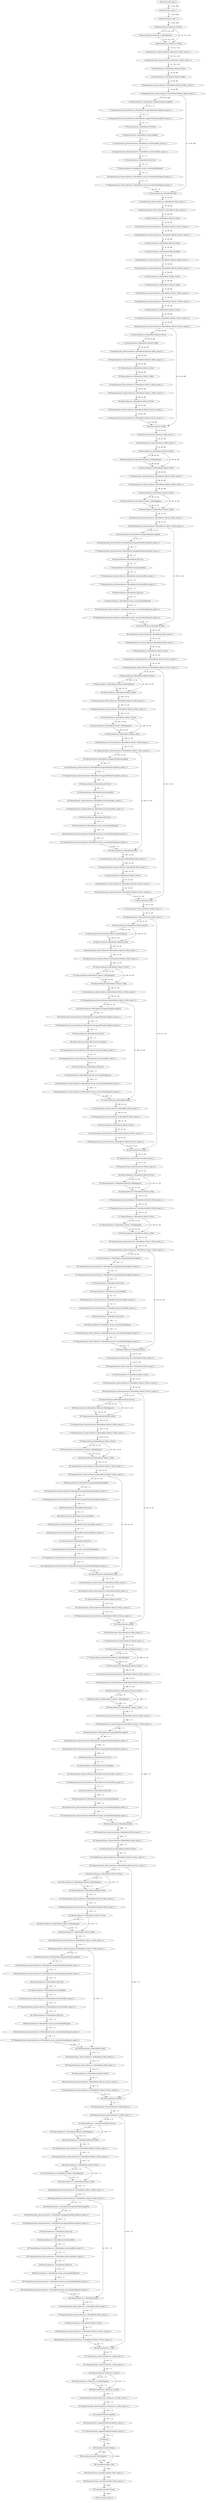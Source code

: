 strict digraph  {
"0 QuantizeLinear_input.1_1" [id=0, type=QuantizeLinear];
"1 DequantizeLinear_input.1_1" [id=1, type=DequantizeLinear];
"2 /features/features.0/features.0.0/Conv" [id=2, type=Conv];
"3 /features/features.0/features.0.2/HardSigmoid" [id=3, type=HardSigmoid];
"4 /features/features.0/features.0.2/Mul" [id=4, type=Mul];
"5 QuantizeLinear_/features/features.0/features.0.2/Mul_output_0_1" [id=5, type=QuantizeLinear];
"6 DequantizeLinear_/features/features.0/features.0.2/Mul_output_0_1" [id=6, type=DequantizeLinear];
"7 /features/features.1/block/block.0/block.0.0/Conv" [id=7, type=Conv];
"8 /features/features.1/block/block.0/block.0.2/Relu" [id=8, type=Relu];
"9 QuantizeLinear_/features/features.1/block/block.0/block.0.2/Relu_output_0_1" [id=9, type=QuantizeLinear];
"10 DequantizeLinear_/features/features.1/block/block.0/block.0.2/Relu_output_0_1" [id=10, type=DequantizeLinear];
"11 /features/features.1/block/block.1/avgpool/GlobalAveragePool" [id=11, type=GlobalAveragePool];
"12 /features/features.1/block/block.1/Mul" [id=12, type=Mul];
"13 QuantizeLinear_/features/features.1/block/block.1/avgpool/GlobalAveragePool_output_0_1" [id=13, type=QuantizeLinear];
"14 QuantizeLinear_/features/features.1/block/block.1/Mul_output_0_1" [id=14, type=QuantizeLinear];
"15 DequantizeLinear_/features/features.1/block/block.1/avgpool/GlobalAveragePool_output_0_1" [id=15, type=DequantizeLinear];
"16 DequantizeLinear_/features/features.1/block/block.1/Mul_output_0_1" [id=16, type=DequantizeLinear];
"17 /features/features.1/block/block.1/fc1/Conv" [id=17, type=Conv];
"18 /features/features.1/block/block.2/block.2.0/Conv" [id=18, type=Conv];
"19 /features/features.1/block/block.1/activation/Relu" [id=19, type=Relu];
"20 QuantizeLinear_/features/features.1/block/block.2/block.2.0/Conv_output_0_1" [id=20, type=QuantizeLinear];
"21 QuantizeLinear_/features/features.1/block/block.1/activation/Relu_output_0_1" [id=21, type=QuantizeLinear];
"22 DequantizeLinear_/features/features.1/block/block.2/block.2.0/Conv_output_0_1" [id=22, type=DequantizeLinear];
"23 DequantizeLinear_/features/features.1/block/block.1/activation/Relu_output_0_1" [id=23, type=DequantizeLinear];
"24 /features/features.2/block/block.0/block.0.0/Conv" [id=24, type=Conv];
"25 /features/features.1/block/block.1/fc2/Conv" [id=25, type=Conv];
"26 /features/features.2/block/block.0/block.0.2/Relu" [id=26, type=Relu];
"27 /features/features.1/block/block.1/scale_activation/HardSigmoid" [id=27, type=HardSigmoid];
"28 QuantizeLinear_/features/features.2/block/block.0/block.0.2/Relu_output_0_1" [id=28, type=QuantizeLinear];
"29 QuantizeLinear_/features/features.1/block/block.1/scale_activation/HardSigmoid_output_0_1" [id=29, type=QuantizeLinear];
"30 DequantizeLinear_/features/features.2/block/block.0/block.0.2/Relu_output_0_1" [id=30, type=DequantizeLinear];
"31 DequantizeLinear_/features/features.1/block/block.1/scale_activation/HardSigmoid_output_0_1" [id=31, type=DequantizeLinear];
"32 /features/features.2/block/block.1/block.1.0/Conv" [id=32, type=Conv];
"33 /features/features.2/block/block.1/block.1.2/Relu" [id=33, type=Relu];
"34 QuantizeLinear_/features/features.2/block/block.1/block.1.2/Relu_output_0_1" [id=34, type=QuantizeLinear];
"35 DequantizeLinear_/features/features.2/block/block.1/block.1.2/Relu_output_0_1" [id=35, type=DequantizeLinear];
"36 /features/features.2/block/block.2/block.2.0/Conv" [id=36, type=Conv];
"37 QuantizeLinear_/features/features.2/block/block.2/block.2.0/Conv_output_0_1" [id=37, type=QuantizeLinear];
"38 DequantizeLinear_/features/features.2/block/block.2/block.2.0/Conv_output_0_1" [id=38, type=DequantizeLinear];
"39 /features/features.3/block/block.0/block.0.0/Conv" [id=39, type=Conv];
"40 /features/features.3/Add" [id=40, type=Add];
"41 /features/features.3/block/block.0/block.0.2/Relu" [id=41, type=Relu];
"42 QuantizeLinear_/features/features.3/Add_output_0_1" [id=42, type=QuantizeLinear];
"43 QuantizeLinear_/features/features.3/block/block.0/block.0.2/Relu_output_0_1" [id=43, type=QuantizeLinear];
"44 DequantizeLinear_/features/features.3/Add_output_0_1" [id=44, type=DequantizeLinear];
"45 DequantizeLinear_/features/features.3/block/block.0/block.0.2/Relu_output_0_1" [id=45, type=DequantizeLinear];
"46 /features/features.4/block/block.0/block.0.0/Conv" [id=46, type=Conv];
"47 /features/features.3/block/block.1/block.1.0/Conv" [id=47, type=Conv];
"48 /features/features.4/block/block.0/block.0.2/HardSigmoid" [id=48, type=HardSigmoid];
"49 /features/features.4/block/block.0/block.0.2/Mul" [id=49, type=Mul];
"50 /features/features.3/block/block.1/block.1.2/Relu" [id=50, type=Relu];
"51 QuantizeLinear_/features/features.4/block/block.0/block.0.2/Mul_output_0_1" [id=51, type=QuantizeLinear];
"52 QuantizeLinear_/features/features.3/block/block.1/block.1.2/Relu_output_0_1" [id=52, type=QuantizeLinear];
"53 DequantizeLinear_/features/features.4/block/block.0/block.0.2/Mul_output_0_1" [id=53, type=DequantizeLinear];
"54 DequantizeLinear_/features/features.3/block/block.1/block.1.2/Relu_output_0_1" [id=54, type=DequantizeLinear];
"55 /features/features.4/block/block.1/block.1.0/Conv" [id=55, type=Conv];
"56 /features/features.3/block/block.2/block.2.0/Conv" [id=56, type=Conv];
"57 /features/features.4/block/block.1/block.1.2/HardSigmoid" [id=57, type=HardSigmoid];
"58 /features/features.4/block/block.1/block.1.2/Mul" [id=58, type=Mul];
"59 QuantizeLinear_/features/features.3/block/block.2/block.2.0/Conv_output_0_1" [id=59, type=QuantizeLinear];
"60 QuantizeLinear_/features/features.4/block/block.1/block.1.2/Mul_output_0_1" [id=60, type=QuantizeLinear];
"61 DequantizeLinear_/features/features.3/block/block.2/block.2.0/Conv_output_0_1" [id=61, type=DequantizeLinear];
"62 DequantizeLinear_/features/features.4/block/block.1/block.1.2/Mul_output_0_1" [id=62, type=DequantizeLinear];
"63 /features/features.4/block/block.2/avgpool/GlobalAveragePool" [id=63, type=GlobalAveragePool];
"64 /features/features.4/block/block.2/Mul" [id=64, type=Mul];
"65 QuantizeLinear_/features/features.4/block/block.2/avgpool/GlobalAveragePool_output_0_1" [id=65, type=QuantizeLinear];
"66 QuantizeLinear_/features/features.4/block/block.2/Mul_output_0_1" [id=66, type=QuantizeLinear];
"67 DequantizeLinear_/features/features.4/block/block.2/avgpool/GlobalAveragePool_output_0_1" [id=67, type=DequantizeLinear];
"68 DequantizeLinear_/features/features.4/block/block.2/Mul_output_0_1" [id=68, type=DequantizeLinear];
"69 /features/features.4/block/block.2/fc1/Conv" [id=69, type=Conv];
"70 /features/features.4/block/block.3/block.3.0/Conv" [id=70, type=Conv];
"71 /features/features.4/block/block.2/activation/Relu" [id=71, type=Relu];
"72 QuantizeLinear_/features/features.4/block/block.3/block.3.0/Conv_output_0_1" [id=72, type=QuantizeLinear];
"73 QuantizeLinear_/features/features.4/block/block.2/activation/Relu_output_0_1" [id=73, type=QuantizeLinear];
"74 DequantizeLinear_/features/features.4/block/block.3/block.3.0/Conv_output_0_1" [id=74, type=DequantizeLinear];
"75 DequantizeLinear_/features/features.4/block/block.2/activation/Relu_output_0_1" [id=75, type=DequantizeLinear];
"76 /features/features.5/block/block.0/block.0.0/Conv" [id=76, type=Conv];
"77 /features/features.5/Add" [id=77, type=Add];
"78 /features/features.4/block/block.2/fc2/Conv" [id=78, type=Conv];
"79 /features/features.5/block/block.0/block.0.2/HardSigmoid" [id=79, type=HardSigmoid];
"80 /features/features.5/block/block.0/block.0.2/Mul" [id=80, type=Mul];
"81 QuantizeLinear_/features/features.5/Add_output_0_1" [id=81, type=QuantizeLinear];
"82 /features/features.4/block/block.2/scale_activation/HardSigmoid" [id=82, type=HardSigmoid];
"83 QuantizeLinear_/features/features.5/block/block.0/block.0.2/Mul_output_0_1" [id=83, type=QuantizeLinear];
"84 DequantizeLinear_/features/features.5/Add_output_0_1" [id=84, type=DequantizeLinear];
"85 QuantizeLinear_/features/features.4/block/block.2/scale_activation/HardSigmoid_output_0_1" [id=85, type=QuantizeLinear];
"86 DequantizeLinear_/features/features.5/block/block.0/block.0.2/Mul_output_0_1" [id=86, type=DequantizeLinear];
"87 /features/features.6/block/block.0/block.0.0/Conv" [id=87, type=Conv];
"88 /features/features.6/Add" [id=88, type=Add];
"89 DequantizeLinear_/features/features.4/block/block.2/scale_activation/HardSigmoid_output_0_1" [id=89, type=DequantizeLinear];
"90 /features/features.5/block/block.1/block.1.0/Conv" [id=90, type=Conv];
"91 /features/features.6/block/block.0/block.0.2/HardSigmoid" [id=91, type=HardSigmoid];
"92 /features/features.6/block/block.0/block.0.2/Mul" [id=92, type=Mul];
"93 QuantizeLinear_/features/features.6/Add_output_0_1" [id=93, type=QuantizeLinear];
"94 /features/features.5/block/block.1/block.1.2/HardSigmoid" [id=94, type=HardSigmoid];
"95 /features/features.5/block/block.1/block.1.2/Mul" [id=95, type=Mul];
"96 QuantizeLinear_/features/features.6/block/block.0/block.0.2/Mul_output_0_1" [id=96, type=QuantizeLinear];
"97 DequantizeLinear_/features/features.6/Add_output_0_1" [id=97, type=DequantizeLinear];
"98 QuantizeLinear_/features/features.5/block/block.1/block.1.2/Mul_output_0_1" [id=98, type=QuantizeLinear];
"99 DequantizeLinear_/features/features.6/block/block.0/block.0.2/Mul_output_0_1" [id=99, type=DequantizeLinear];
"100 /features/features.7/block/block.0/block.0.0/Conv" [id=100, type=Conv];
"101 DequantizeLinear_/features/features.5/block/block.1/block.1.2/Mul_output_0_1" [id=101, type=DequantizeLinear];
"102 /features/features.6/block/block.1/block.1.0/Conv" [id=102, type=Conv];
"103 /features/features.7/block/block.0/block.0.2/HardSigmoid" [id=103, type=HardSigmoid];
"104 /features/features.7/block/block.0/block.0.2/Mul" [id=104, type=Mul];
"105 /features/features.5/block/block.2/avgpool/GlobalAveragePool" [id=105, type=GlobalAveragePool];
"106 /features/features.5/block/block.2/Mul" [id=106, type=Mul];
"107 /features/features.6/block/block.1/block.1.2/HardSigmoid" [id=107, type=HardSigmoid];
"108 /features/features.6/block/block.1/block.1.2/Mul" [id=108, type=Mul];
"109 QuantizeLinear_/features/features.7/block/block.0/block.0.2/Mul_output_0_1" [id=109, type=QuantizeLinear];
"110 QuantizeLinear_/features/features.5/block/block.2/avgpool/GlobalAveragePool_output_0_1" [id=110, type=QuantizeLinear];
"111 QuantizeLinear_/features/features.5/block/block.2/Mul_output_0_1" [id=111, type=QuantizeLinear];
"112 QuantizeLinear_/features/features.6/block/block.1/block.1.2/Mul_output_0_1" [id=112, type=QuantizeLinear];
"113 DequantizeLinear_/features/features.7/block/block.0/block.0.2/Mul_output_0_1" [id=113, type=DequantizeLinear];
"114 DequantizeLinear_/features/features.5/block/block.2/avgpool/GlobalAveragePool_output_0_1" [id=114, type=DequantizeLinear];
"115 DequantizeLinear_/features/features.5/block/block.2/Mul_output_0_1" [id=115, type=DequantizeLinear];
"116 DequantizeLinear_/features/features.6/block/block.1/block.1.2/Mul_output_0_1" [id=116, type=DequantizeLinear];
"117 /features/features.7/block/block.1/block.1.0/Conv" [id=117, type=Conv];
"118 /features/features.5/block/block.2/fc1/Conv" [id=118, type=Conv];
"119 /features/features.5/block/block.3/block.3.0/Conv" [id=119, type=Conv];
"120 /features/features.6/block/block.2/avgpool/GlobalAveragePool" [id=120, type=GlobalAveragePool];
"121 /features/features.6/block/block.2/Mul" [id=121, type=Mul];
"122 /features/features.7/block/block.1/block.1.2/HardSigmoid" [id=122, type=HardSigmoid];
"123 /features/features.7/block/block.1/block.1.2/Mul" [id=123, type=Mul];
"124 /features/features.5/block/block.2/activation/Relu" [id=124, type=Relu];
"125 QuantizeLinear_/features/features.5/block/block.3/block.3.0/Conv_output_0_1" [id=125, type=QuantizeLinear];
"126 QuantizeLinear_/features/features.6/block/block.2/avgpool/GlobalAveragePool_output_0_1" [id=126, type=QuantizeLinear];
"127 QuantizeLinear_/features/features.6/block/block.2/Mul_output_0_1" [id=127, type=QuantizeLinear];
"128 QuantizeLinear_/features/features.7/block/block.1/block.1.2/Mul_output_0_1" [id=128, type=QuantizeLinear];
"129 QuantizeLinear_/features/features.5/block/block.2/activation/Relu_output_0_1" [id=129, type=QuantizeLinear];
"130 DequantizeLinear_/features/features.5/block/block.3/block.3.0/Conv_output_0_1" [id=130, type=DequantizeLinear];
"131 DequantizeLinear_/features/features.6/block/block.2/avgpool/GlobalAveragePool_output_0_1" [id=131, type=DequantizeLinear];
"132 DequantizeLinear_/features/features.6/block/block.2/Mul_output_0_1" [id=132, type=DequantizeLinear];
"133 DequantizeLinear_/features/features.7/block/block.1/block.1.2/Mul_output_0_1" [id=133, type=DequantizeLinear];
"134 DequantizeLinear_/features/features.5/block/block.2/activation/Relu_output_0_1" [id=134, type=DequantizeLinear];
"135 /features/features.6/block/block.2/fc1/Conv" [id=135, type=Conv];
"136 /features/features.6/block/block.3/block.3.0/Conv" [id=136, type=Conv];
"137 /features/features.7/block/block.2/avgpool/GlobalAveragePool" [id=137, type=GlobalAveragePool];
"138 /features/features.7/block/block.2/Mul" [id=138, type=Mul];
"139 /features/features.5/block/block.2/fc2/Conv" [id=139, type=Conv];
"140 /features/features.6/block/block.2/activation/Relu" [id=140, type=Relu];
"141 QuantizeLinear_/features/features.6/block/block.3/block.3.0/Conv_output_0_1" [id=141, type=QuantizeLinear];
"142 QuantizeLinear_/features/features.7/block/block.2/avgpool/GlobalAveragePool_output_0_1" [id=142, type=QuantizeLinear];
"143 QuantizeLinear_/features/features.7/block/block.2/Mul_output_0_1" [id=143, type=QuantizeLinear];
"144 /features/features.5/block/block.2/scale_activation/HardSigmoid" [id=144, type=HardSigmoid];
"145 QuantizeLinear_/features/features.6/block/block.2/activation/Relu_output_0_1" [id=145, type=QuantizeLinear];
"146 DequantizeLinear_/features/features.6/block/block.3/block.3.0/Conv_output_0_1" [id=146, type=DequantizeLinear];
"147 DequantizeLinear_/features/features.7/block/block.2/avgpool/GlobalAveragePool_output_0_1" [id=147, type=DequantizeLinear];
"148 DequantizeLinear_/features/features.7/block/block.2/Mul_output_0_1" [id=148, type=DequantizeLinear];
"149 QuantizeLinear_/features/features.5/block/block.2/scale_activation/HardSigmoid_output_0_1" [id=149, type=QuantizeLinear];
"150 DequantizeLinear_/features/features.6/block/block.2/activation/Relu_output_0_1" [id=150, type=DequantizeLinear];
"151 /features/features.7/block/block.2/fc1/Conv" [id=151, type=Conv];
"152 /features/features.7/block/block.3/block.3.0/Conv" [id=152, type=Conv];
"153 DequantizeLinear_/features/features.5/block/block.2/scale_activation/HardSigmoid_output_0_1" [id=153, type=DequantizeLinear];
"154 /features/features.6/block/block.2/fc2/Conv" [id=154, type=Conv];
"155 /features/features.7/block/block.2/activation/Relu" [id=155, type=Relu];
"156 QuantizeLinear_/features/features.7/block/block.3/block.3.0/Conv_output_0_1" [id=156, type=QuantizeLinear];
"157 /features/features.6/block/block.2/scale_activation/HardSigmoid" [id=157, type=HardSigmoid];
"158 QuantizeLinear_/features/features.7/block/block.2/activation/Relu_output_0_1" [id=158, type=QuantizeLinear];
"159 DequantizeLinear_/features/features.7/block/block.3/block.3.0/Conv_output_0_1" [id=159, type=DequantizeLinear];
"160 QuantizeLinear_/features/features.6/block/block.2/scale_activation/HardSigmoid_output_0_1" [id=160, type=QuantizeLinear];
"161 DequantizeLinear_/features/features.7/block/block.2/activation/Relu_output_0_1" [id=161, type=DequantizeLinear];
"162 /features/features.8/block/block.0/block.0.0/Conv" [id=162, type=Conv];
"163 /features/features.8/Add" [id=163, type=Add];
"164 DequantizeLinear_/features/features.6/block/block.2/scale_activation/HardSigmoid_output_0_1" [id=164, type=DequantizeLinear];
"165 /features/features.7/block/block.2/fc2/Conv" [id=165, type=Conv];
"166 /features/features.8/block/block.0/block.0.2/HardSigmoid" [id=166, type=HardSigmoid];
"167 /features/features.8/block/block.0/block.0.2/Mul" [id=167, type=Mul];
"168 QuantizeLinear_/features/features.8/Add_output_0_1" [id=168, type=QuantizeLinear];
"169 /features/features.7/block/block.2/scale_activation/HardSigmoid" [id=169, type=HardSigmoid];
"170 QuantizeLinear_/features/features.8/block/block.0/block.0.2/Mul_output_0_1" [id=170, type=QuantizeLinear];
"171 DequantizeLinear_/features/features.8/Add_output_0_1" [id=171, type=DequantizeLinear];
"172 QuantizeLinear_/features/features.7/block/block.2/scale_activation/HardSigmoid_output_0_1" [id=172, type=QuantizeLinear];
"173 DequantizeLinear_/features/features.8/block/block.0/block.0.2/Mul_output_0_1" [id=173, type=DequantizeLinear];
"174 /features/features.9/block/block.0/block.0.0/Conv" [id=174, type=Conv];
"175 DequantizeLinear_/features/features.7/block/block.2/scale_activation/HardSigmoid_output_0_1" [id=175, type=DequantizeLinear];
"176 /features/features.8/block/block.1/block.1.0/Conv" [id=176, type=Conv];
"177 /features/features.9/block/block.0/block.0.2/HardSigmoid" [id=177, type=HardSigmoid];
"178 /features/features.9/block/block.0/block.0.2/Mul" [id=178, type=Mul];
"179 /features/features.8/block/block.1/block.1.2/HardSigmoid" [id=179, type=HardSigmoid];
"180 /features/features.8/block/block.1/block.1.2/Mul" [id=180, type=Mul];
"181 QuantizeLinear_/features/features.9/block/block.0/block.0.2/Mul_output_0_1" [id=181, type=QuantizeLinear];
"182 QuantizeLinear_/features/features.8/block/block.1/block.1.2/Mul_output_0_1" [id=182, type=QuantizeLinear];
"183 DequantizeLinear_/features/features.9/block/block.0/block.0.2/Mul_output_0_1" [id=183, type=DequantizeLinear];
"184 DequantizeLinear_/features/features.8/block/block.1/block.1.2/Mul_output_0_1" [id=184, type=DequantizeLinear];
"185 /features/features.9/block/block.1/block.1.0/Conv" [id=185, type=Conv];
"186 /features/features.8/block/block.2/avgpool/GlobalAveragePool" [id=186, type=GlobalAveragePool];
"187 /features/features.8/block/block.2/Mul" [id=187, type=Mul];
"188 /features/features.9/block/block.1/block.1.2/HardSigmoid" [id=188, type=HardSigmoid];
"189 /features/features.9/block/block.1/block.1.2/Mul" [id=189, type=Mul];
"190 QuantizeLinear_/features/features.8/block/block.2/avgpool/GlobalAveragePool_output_0_1" [id=190, type=QuantizeLinear];
"191 QuantizeLinear_/features/features.8/block/block.2/Mul_output_0_1" [id=191, type=QuantizeLinear];
"192 QuantizeLinear_/features/features.9/block/block.1/block.1.2/Mul_output_0_1" [id=192, type=QuantizeLinear];
"193 DequantizeLinear_/features/features.8/block/block.2/avgpool/GlobalAveragePool_output_0_1" [id=193, type=DequantizeLinear];
"194 DequantizeLinear_/features/features.8/block/block.2/Mul_output_0_1" [id=194, type=DequantizeLinear];
"195 DequantizeLinear_/features/features.9/block/block.1/block.1.2/Mul_output_0_1" [id=195, type=DequantizeLinear];
"196 /features/features.8/block/block.2/fc1/Conv" [id=196, type=Conv];
"197 /features/features.8/block/block.3/block.3.0/Conv" [id=197, type=Conv];
"198 /features/features.9/block/block.2/avgpool/GlobalAveragePool" [id=198, type=GlobalAveragePool];
"199 /features/features.9/block/block.2/Mul" [id=199, type=Mul];
"200 /features/features.8/block/block.2/activation/Relu" [id=200, type=Relu];
"201 QuantizeLinear_/features/features.8/block/block.3/block.3.0/Conv_output_0_1" [id=201, type=QuantizeLinear];
"202 QuantizeLinear_/features/features.9/block/block.2/avgpool/GlobalAveragePool_output_0_1" [id=202, type=QuantizeLinear];
"203 QuantizeLinear_/features/features.9/block/block.2/Mul_output_0_1" [id=203, type=QuantizeLinear];
"204 QuantizeLinear_/features/features.8/block/block.2/activation/Relu_output_0_1" [id=204, type=QuantizeLinear];
"205 DequantizeLinear_/features/features.8/block/block.3/block.3.0/Conv_output_0_1" [id=205, type=DequantizeLinear];
"206 DequantizeLinear_/features/features.9/block/block.2/avgpool/GlobalAveragePool_output_0_1" [id=206, type=DequantizeLinear];
"207 DequantizeLinear_/features/features.9/block/block.2/Mul_output_0_1" [id=207, type=DequantizeLinear];
"208 DequantizeLinear_/features/features.8/block/block.2/activation/Relu_output_0_1" [id=208, type=DequantizeLinear];
"209 /features/features.9/block/block.2/fc1/Conv" [id=209, type=Conv];
"210 /features/features.9/block/block.3/block.3.0/Conv" [id=210, type=Conv];
"211 /features/features.8/block/block.2/fc2/Conv" [id=211, type=Conv];
"212 /features/features.9/block/block.2/activation/Relu" [id=212, type=Relu];
"213 QuantizeLinear_/features/features.9/block/block.3/block.3.0/Conv_output_0_1" [id=213, type=QuantizeLinear];
"214 /features/features.8/block/block.2/scale_activation/HardSigmoid" [id=214, type=HardSigmoid];
"215 QuantizeLinear_/features/features.9/block/block.2/activation/Relu_output_0_1" [id=215, type=QuantizeLinear];
"216 DequantizeLinear_/features/features.9/block/block.3/block.3.0/Conv_output_0_1" [id=216, type=DequantizeLinear];
"217 QuantizeLinear_/features/features.8/block/block.2/scale_activation/HardSigmoid_output_0_1" [id=217, type=QuantizeLinear];
"218 DequantizeLinear_/features/features.9/block/block.2/activation/Relu_output_0_1" [id=218, type=DequantizeLinear];
"219 /features/features.10/block/block.0/block.0.0/Conv" [id=219, type=Conv];
"220 /features/features.10/Add" [id=220, type=Add];
"221 DequantizeLinear_/features/features.8/block/block.2/scale_activation/HardSigmoid_output_0_1" [id=221, type=DequantizeLinear];
"222 /features/features.9/block/block.2/fc2/Conv" [id=222, type=Conv];
"223 /features/features.10/block/block.0/block.0.2/HardSigmoid" [id=223, type=HardSigmoid];
"224 /features/features.10/block/block.0/block.0.2/Mul" [id=224, type=Mul];
"225 QuantizeLinear_/features/features.10/Add_output_0_1" [id=225, type=QuantizeLinear];
"226 /features/features.9/block/block.2/scale_activation/HardSigmoid" [id=226, type=HardSigmoid];
"227 QuantizeLinear_/features/features.10/block/block.0/block.0.2/Mul_output_0_1" [id=227, type=QuantizeLinear];
"228 DequantizeLinear_/features/features.10/Add_output_0_1" [id=228, type=DequantizeLinear];
"229 QuantizeLinear_/features/features.9/block/block.2/scale_activation/HardSigmoid_output_0_1" [id=229, type=QuantizeLinear];
"230 DequantizeLinear_/features/features.10/block/block.0/block.0.2/Mul_output_0_1" [id=230, type=DequantizeLinear];
"231 /features/features.11/block/block.0/block.0.0/Conv" [id=231, type=Conv];
"232 /features/features.11/Add" [id=232, type=Add];
"233 DequantizeLinear_/features/features.9/block/block.2/scale_activation/HardSigmoid_output_0_1" [id=233, type=DequantizeLinear];
"234 /features/features.10/block/block.1/block.1.0/Conv" [id=234, type=Conv];
"235 /features/features.11/block/block.0/block.0.2/HardSigmoid" [id=235, type=HardSigmoid];
"236 /features/features.11/block/block.0/block.0.2/Mul" [id=236, type=Mul];
"237 QuantizeLinear_/features/features.11/Add_output_0_1" [id=237, type=QuantizeLinear];
"238 /features/features.10/block/block.1/block.1.2/HardSigmoid" [id=238, type=HardSigmoid];
"239 /features/features.10/block/block.1/block.1.2/Mul" [id=239, type=Mul];
"240 QuantizeLinear_/features/features.11/block/block.0/block.0.2/Mul_output_0_1" [id=240, type=QuantizeLinear];
"241 DequantizeLinear_/features/features.11/Add_output_0_1" [id=241, type=DequantizeLinear];
"242 QuantizeLinear_/features/features.10/block/block.1/block.1.2/Mul_output_0_1" [id=242, type=QuantizeLinear];
"243 DequantizeLinear_/features/features.11/block/block.0/block.0.2/Mul_output_0_1" [id=243, type=DequantizeLinear];
"244 /features/features.12/features.12.0/Conv" [id=244, type=Conv];
"245 DequantizeLinear_/features/features.10/block/block.1/block.1.2/Mul_output_0_1" [id=245, type=DequantizeLinear];
"246 /features/features.11/block/block.1/block.1.0/Conv" [id=246, type=Conv];
"247 /features/features.12/features.12.2/HardSigmoid" [id=247, type=HardSigmoid];
"248 /features/features.12/features.12.2/Mul" [id=248, type=Mul];
"249 /features/features.10/block/block.2/avgpool/GlobalAveragePool" [id=249, type=GlobalAveragePool];
"250 /features/features.10/block/block.2/Mul" [id=250, type=Mul];
"251 /features/features.11/block/block.1/block.1.2/HardSigmoid" [id=251, type=HardSigmoid];
"252 /features/features.11/block/block.1/block.1.2/Mul" [id=252, type=Mul];
"253 QuantizeLinear_/features/features.12/features.12.2/Mul_output_0_1" [id=253, type=QuantizeLinear];
"254 QuantizeLinear_/features/features.10/block/block.2/avgpool/GlobalAveragePool_output_0_1" [id=254, type=QuantizeLinear];
"255 QuantizeLinear_/features/features.10/block/block.2/Mul_output_0_1" [id=255, type=QuantizeLinear];
"256 QuantizeLinear_/features/features.11/block/block.1/block.1.2/Mul_output_0_1" [id=256, type=QuantizeLinear];
"257 DequantizeLinear_/features/features.12/features.12.2/Mul_output_0_1" [id=257, type=DequantizeLinear];
"258 DequantizeLinear_/features/features.10/block/block.2/avgpool/GlobalAveragePool_output_0_1" [id=258, type=DequantizeLinear];
"259 DequantizeLinear_/features/features.10/block/block.2/Mul_output_0_1" [id=259, type=DequantizeLinear];
"260 DequantizeLinear_/features/features.11/block/block.1/block.1.2/Mul_output_0_1" [id=260, type=DequantizeLinear];
"261 /avgpool/GlobalAveragePool" [id=261, type=GlobalAveragePool];
"262 /features/features.10/block/block.2/fc1/Conv" [id=262, type=Conv];
"263 /features/features.10/block/block.3/block.3.0/Conv" [id=263, type=Conv];
"264 /features/features.11/block/block.2/avgpool/GlobalAveragePool" [id=264, type=GlobalAveragePool];
"265 /features/features.11/block/block.2/Mul" [id=265, type=Mul];
"266 QuantizeLinear_/avgpool/GlobalAveragePool_output_0_1" [id=266, type=QuantizeLinear];
"267 /features/features.10/block/block.2/activation/Relu" [id=267, type=Relu];
"268 QuantizeLinear_/features/features.10/block/block.3/block.3.0/Conv_output_0_1" [id=268, type=QuantizeLinear];
"269 QuantizeLinear_/features/features.11/block/block.2/avgpool/GlobalAveragePool_output_0_1" [id=269, type=QuantizeLinear];
"270 QuantizeLinear_/features/features.11/block/block.2/Mul_output_0_1" [id=270, type=QuantizeLinear];
"271 DequantizeLinear_/avgpool/GlobalAveragePool_output_0_1" [id=271, type=DequantizeLinear];
"272 QuantizeLinear_/features/features.10/block/block.2/activation/Relu_output_0_1" [id=272, type=QuantizeLinear];
"273 DequantizeLinear_/features/features.10/block/block.3/block.3.0/Conv_output_0_1" [id=273, type=DequantizeLinear];
"274 DequantizeLinear_/features/features.11/block/block.2/avgpool/GlobalAveragePool_output_0_1" [id=274, type=DequantizeLinear];
"275 DequantizeLinear_/features/features.11/block/block.2/Mul_output_0_1" [id=275, type=DequantizeLinear];
"276 /Flatten" [id=276, type=Flatten];
"277 DequantizeLinear_/features/features.10/block/block.2/activation/Relu_output_0_1" [id=277, type=DequantizeLinear];
"278 /features/features.11/block/block.2/fc1/Conv" [id=278, type=Conv];
"279 /features/features.11/block/block.3/block.3.0/Conv" [id=279, type=Conv];
"280 /classifier/classifier.0/Gemm" [id=280, type=Gemm];
"281 /features/features.10/block/block.2/fc2/Conv" [id=281, type=Conv];
"282 /features/features.11/block/block.2/activation/Relu" [id=282, type=Relu];
"283 QuantizeLinear_/features/features.11/block/block.3/block.3.0/Conv_output_0_1" [id=283, type=QuantizeLinear];
"284 /classifier/classifier.1/HardSigmoid" [id=284, type=HardSigmoid];
"285 /classifier/classifier.1/Mul" [id=285, type=Mul];
"286 /features/features.10/block/block.2/scale_activation/HardSigmoid" [id=286, type=HardSigmoid];
"287 QuantizeLinear_/features/features.11/block/block.2/activation/Relu_output_0_1" [id=287, type=QuantizeLinear];
"288 DequantizeLinear_/features/features.11/block/block.3/block.3.0/Conv_output_0_1" [id=288, type=DequantizeLinear];
"289 QuantizeLinear_/classifier/classifier.1/Mul_output_0_1" [id=289, type=QuantizeLinear];
"290 QuantizeLinear_/features/features.10/block/block.2/scale_activation/HardSigmoid_output_0_1" [id=290, type=QuantizeLinear];
"291 DequantizeLinear_/features/features.11/block/block.2/activation/Relu_output_0_1" [id=291, type=DequantizeLinear];
"292 DequantizeLinear_/classifier/classifier.1/Mul_output_0_1" [id=292, type=DequantizeLinear];
"293 DequantizeLinear_/features/features.10/block/block.2/scale_activation/HardSigmoid_output_0_1" [id=293, type=DequantizeLinear];
"294 /features/features.11/block/block.2/fc2/Conv" [id=294, type=Conv];
"295 /classifier/classifier.3/Gemm" [id=295, type=Gemm];
"296 /features/features.11/block/block.2/scale_activation/HardSigmoid" [id=296, type=HardSigmoid];
"297 QuantizeLinear_/features/features.11/block/block.2/scale_activation/HardSigmoid_output_0_1" [id=297, type=QuantizeLinear];
"298 DequantizeLinear_/features/features.11/block/block.2/scale_activation/HardSigmoid_output_0_1" [id=298, type=DequantizeLinear];
"299 nncf_model_input_0" [id=299, type=nncf_model_input];
"300 nncf_model_output_0" [id=300, type=nncf_model_output];
"0 QuantizeLinear_input.1_1" -> "1 DequantizeLinear_input.1_1"  [label="[1, 3, 224, 224]", style=dashed];
"1 DequantizeLinear_input.1_1" -> "2 /features/features.0/features.0.0/Conv"  [label="[1, 3, 224, 224]", style=solid];
"2 /features/features.0/features.0.0/Conv" -> "3 /features/features.0/features.0.2/HardSigmoid"  [label="[1, 16, 112, 112]", style=solid];
"2 /features/features.0/features.0.0/Conv" -> "4 /features/features.0/features.0.2/Mul"  [label="[1, 16, 112, 112]", style=solid];
"3 /features/features.0/features.0.2/HardSigmoid" -> "4 /features/features.0/features.0.2/Mul"  [label="[1, 16, 112, 112]", style=solid];
"4 /features/features.0/features.0.2/Mul" -> "5 QuantizeLinear_/features/features.0/features.0.2/Mul_output_0_1"  [label="[1, 16, 112, 112]", style=solid];
"5 QuantizeLinear_/features/features.0/features.0.2/Mul_output_0_1" -> "6 DequantizeLinear_/features/features.0/features.0.2/Mul_output_0_1"  [label="[1, 16, 112, 112]", style=dashed];
"6 DequantizeLinear_/features/features.0/features.0.2/Mul_output_0_1" -> "7 /features/features.1/block/block.0/block.0.0/Conv"  [label="[1, 16, 112, 112]", style=solid];
"7 /features/features.1/block/block.0/block.0.0/Conv" -> "8 /features/features.1/block/block.0/block.0.2/Relu"  [label="[1, 16, 56, 56]", style=solid];
"8 /features/features.1/block/block.0/block.0.2/Relu" -> "9 QuantizeLinear_/features/features.1/block/block.0/block.0.2/Relu_output_0_1"  [label="[1, 16, 56, 56]", style=solid];
"9 QuantizeLinear_/features/features.1/block/block.0/block.0.2/Relu_output_0_1" -> "10 DequantizeLinear_/features/features.1/block/block.0/block.0.2/Relu_output_0_1"  [label="[1, 16, 56, 56]", style=dashed];
"10 DequantizeLinear_/features/features.1/block/block.0/block.0.2/Relu_output_0_1" -> "11 /features/features.1/block/block.1/avgpool/GlobalAveragePool"  [label="[1, 16, 56, 56]", style=solid];
"10 DequantizeLinear_/features/features.1/block/block.0/block.0.2/Relu_output_0_1" -> "12 /features/features.1/block/block.1/Mul"  [label="[1, 16, 56, 56]", style=solid];
"11 /features/features.1/block/block.1/avgpool/GlobalAveragePool" -> "13 QuantizeLinear_/features/features.1/block/block.1/avgpool/GlobalAveragePool_output_0_1"  [label="[1, 16, 1, 1]", style=solid];
"12 /features/features.1/block/block.1/Mul" -> "14 QuantizeLinear_/features/features.1/block/block.1/Mul_output_0_1"  [label="[1, 16, 56, 56]", style=solid];
"13 QuantizeLinear_/features/features.1/block/block.1/avgpool/GlobalAveragePool_output_0_1" -> "15 DequantizeLinear_/features/features.1/block/block.1/avgpool/GlobalAveragePool_output_0_1"  [label="[1, 16, 1, 1]", style=dashed];
"14 QuantizeLinear_/features/features.1/block/block.1/Mul_output_0_1" -> "16 DequantizeLinear_/features/features.1/block/block.1/Mul_output_0_1"  [label="[1, 16, 56, 56]", style=dashed];
"15 DequantizeLinear_/features/features.1/block/block.1/avgpool/GlobalAveragePool_output_0_1" -> "17 /features/features.1/block/block.1/fc1/Conv"  [label="[1, 16, 1, 1]", style=solid];
"16 DequantizeLinear_/features/features.1/block/block.1/Mul_output_0_1" -> "18 /features/features.1/block/block.2/block.2.0/Conv"  [label="[1, 16, 56, 56]", style=solid];
"17 /features/features.1/block/block.1/fc1/Conv" -> "19 /features/features.1/block/block.1/activation/Relu"  [label="[1, 8, 1, 1]", style=solid];
"18 /features/features.1/block/block.2/block.2.0/Conv" -> "20 QuantizeLinear_/features/features.1/block/block.2/block.2.0/Conv_output_0_1"  [label="[1, 16, 56, 56]", style=solid];
"19 /features/features.1/block/block.1/activation/Relu" -> "21 QuantizeLinear_/features/features.1/block/block.1/activation/Relu_output_0_1"  [label="[1, 8, 1, 1]", style=solid];
"20 QuantizeLinear_/features/features.1/block/block.2/block.2.0/Conv_output_0_1" -> "22 DequantizeLinear_/features/features.1/block/block.2/block.2.0/Conv_output_0_1"  [label="[1, 16, 56, 56]", style=dashed];
"21 QuantizeLinear_/features/features.1/block/block.1/activation/Relu_output_0_1" -> "23 DequantizeLinear_/features/features.1/block/block.1/activation/Relu_output_0_1"  [label="[1, 8, 1, 1]", style=dashed];
"22 DequantizeLinear_/features/features.1/block/block.2/block.2.0/Conv_output_0_1" -> "24 /features/features.2/block/block.0/block.0.0/Conv"  [label="[1, 16, 56, 56]", style=solid];
"23 DequantizeLinear_/features/features.1/block/block.1/activation/Relu_output_0_1" -> "25 /features/features.1/block/block.1/fc2/Conv"  [label="[1, 8, 1, 1]", style=solid];
"24 /features/features.2/block/block.0/block.0.0/Conv" -> "26 /features/features.2/block/block.0/block.0.2/Relu"  [label="[1, 72, 56, 56]", style=solid];
"25 /features/features.1/block/block.1/fc2/Conv" -> "27 /features/features.1/block/block.1/scale_activation/HardSigmoid"  [label="[1, 16, 1, 1]", style=solid];
"26 /features/features.2/block/block.0/block.0.2/Relu" -> "28 QuantizeLinear_/features/features.2/block/block.0/block.0.2/Relu_output_0_1"  [label="[1, 72, 56, 56]", style=solid];
"27 /features/features.1/block/block.1/scale_activation/HardSigmoid" -> "29 QuantizeLinear_/features/features.1/block/block.1/scale_activation/HardSigmoid_output_0_1"  [label="[1, 16, 1, 1]", style=solid];
"28 QuantizeLinear_/features/features.2/block/block.0/block.0.2/Relu_output_0_1" -> "30 DequantizeLinear_/features/features.2/block/block.0/block.0.2/Relu_output_0_1"  [label="[1, 72, 56, 56]", style=dashed];
"29 QuantizeLinear_/features/features.1/block/block.1/scale_activation/HardSigmoid_output_0_1" -> "31 DequantizeLinear_/features/features.1/block/block.1/scale_activation/HardSigmoid_output_0_1"  [label="[1, 16, 1, 1]", style=dashed];
"30 DequantizeLinear_/features/features.2/block/block.0/block.0.2/Relu_output_0_1" -> "32 /features/features.2/block/block.1/block.1.0/Conv"  [label="[1, 72, 56, 56]", style=solid];
"31 DequantizeLinear_/features/features.1/block/block.1/scale_activation/HardSigmoid_output_0_1" -> "12 /features/features.1/block/block.1/Mul"  [label="[1, 16, 1, 1]", style=solid];
"32 /features/features.2/block/block.1/block.1.0/Conv" -> "33 /features/features.2/block/block.1/block.1.2/Relu"  [label="[1, 72, 28, 28]", style=solid];
"33 /features/features.2/block/block.1/block.1.2/Relu" -> "34 QuantizeLinear_/features/features.2/block/block.1/block.1.2/Relu_output_0_1"  [label="[1, 72, 28, 28]", style=solid];
"34 QuantizeLinear_/features/features.2/block/block.1/block.1.2/Relu_output_0_1" -> "35 DequantizeLinear_/features/features.2/block/block.1/block.1.2/Relu_output_0_1"  [label="[1, 72, 28, 28]", style=dashed];
"35 DequantizeLinear_/features/features.2/block/block.1/block.1.2/Relu_output_0_1" -> "36 /features/features.2/block/block.2/block.2.0/Conv"  [label="[1, 72, 28, 28]", style=solid];
"36 /features/features.2/block/block.2/block.2.0/Conv" -> "37 QuantizeLinear_/features/features.2/block/block.2/block.2.0/Conv_output_0_1"  [label="[1, 24, 28, 28]", style=solid];
"37 QuantizeLinear_/features/features.2/block/block.2/block.2.0/Conv_output_0_1" -> "38 DequantizeLinear_/features/features.2/block/block.2/block.2.0/Conv_output_0_1"  [label="[1, 24, 28, 28]", style=dashed];
"38 DequantizeLinear_/features/features.2/block/block.2/block.2.0/Conv_output_0_1" -> "39 /features/features.3/block/block.0/block.0.0/Conv"  [label="[1, 24, 28, 28]", style=solid];
"38 DequantizeLinear_/features/features.2/block/block.2/block.2.0/Conv_output_0_1" -> "40 /features/features.3/Add"  [label="[1, 24, 28, 28]", style=solid];
"39 /features/features.3/block/block.0/block.0.0/Conv" -> "41 /features/features.3/block/block.0/block.0.2/Relu"  [label="[1, 88, 28, 28]", style=solid];
"40 /features/features.3/Add" -> "42 QuantizeLinear_/features/features.3/Add_output_0_1"  [label="[1, 24, 28, 28]", style=solid];
"41 /features/features.3/block/block.0/block.0.2/Relu" -> "43 QuantizeLinear_/features/features.3/block/block.0/block.0.2/Relu_output_0_1"  [label="[1, 88, 28, 28]", style=solid];
"42 QuantizeLinear_/features/features.3/Add_output_0_1" -> "44 DequantizeLinear_/features/features.3/Add_output_0_1"  [label="[1, 24, 28, 28]", style=dashed];
"43 QuantizeLinear_/features/features.3/block/block.0/block.0.2/Relu_output_0_1" -> "45 DequantizeLinear_/features/features.3/block/block.0/block.0.2/Relu_output_0_1"  [label="[1, 88, 28, 28]", style=dashed];
"44 DequantizeLinear_/features/features.3/Add_output_0_1" -> "46 /features/features.4/block/block.0/block.0.0/Conv"  [label="[1, 24, 28, 28]", style=solid];
"45 DequantizeLinear_/features/features.3/block/block.0/block.0.2/Relu_output_0_1" -> "47 /features/features.3/block/block.1/block.1.0/Conv"  [label="[1, 88, 28, 28]", style=solid];
"46 /features/features.4/block/block.0/block.0.0/Conv" -> "48 /features/features.4/block/block.0/block.0.2/HardSigmoid"  [label="[1, 96, 28, 28]", style=solid];
"46 /features/features.4/block/block.0/block.0.0/Conv" -> "49 /features/features.4/block/block.0/block.0.2/Mul"  [label="[1, 96, 28, 28]", style=solid];
"47 /features/features.3/block/block.1/block.1.0/Conv" -> "50 /features/features.3/block/block.1/block.1.2/Relu"  [label="[1, 88, 28, 28]", style=solid];
"48 /features/features.4/block/block.0/block.0.2/HardSigmoid" -> "49 /features/features.4/block/block.0/block.0.2/Mul"  [label="[1, 96, 28, 28]", style=solid];
"49 /features/features.4/block/block.0/block.0.2/Mul" -> "51 QuantizeLinear_/features/features.4/block/block.0/block.0.2/Mul_output_0_1"  [label="[1, 96, 28, 28]", style=solid];
"50 /features/features.3/block/block.1/block.1.2/Relu" -> "52 QuantizeLinear_/features/features.3/block/block.1/block.1.2/Relu_output_0_1"  [label="[1, 88, 28, 28]", style=solid];
"51 QuantizeLinear_/features/features.4/block/block.0/block.0.2/Mul_output_0_1" -> "53 DequantizeLinear_/features/features.4/block/block.0/block.0.2/Mul_output_0_1"  [label="[1, 96, 28, 28]", style=dashed];
"52 QuantizeLinear_/features/features.3/block/block.1/block.1.2/Relu_output_0_1" -> "54 DequantizeLinear_/features/features.3/block/block.1/block.1.2/Relu_output_0_1"  [label="[1, 88, 28, 28]", style=dashed];
"53 DequantizeLinear_/features/features.4/block/block.0/block.0.2/Mul_output_0_1" -> "55 /features/features.4/block/block.1/block.1.0/Conv"  [label="[1, 96, 28, 28]", style=solid];
"54 DequantizeLinear_/features/features.3/block/block.1/block.1.2/Relu_output_0_1" -> "56 /features/features.3/block/block.2/block.2.0/Conv"  [label="[1, 88, 28, 28]", style=solid];
"55 /features/features.4/block/block.1/block.1.0/Conv" -> "57 /features/features.4/block/block.1/block.1.2/HardSigmoid"  [label="[1, 96, 14, 14]", style=solid];
"55 /features/features.4/block/block.1/block.1.0/Conv" -> "58 /features/features.4/block/block.1/block.1.2/Mul"  [label="[1, 96, 14, 14]", style=solid];
"56 /features/features.3/block/block.2/block.2.0/Conv" -> "59 QuantizeLinear_/features/features.3/block/block.2/block.2.0/Conv_output_0_1"  [label="[1, 24, 28, 28]", style=solid];
"57 /features/features.4/block/block.1/block.1.2/HardSigmoid" -> "58 /features/features.4/block/block.1/block.1.2/Mul"  [label="[1, 96, 14, 14]", style=solid];
"58 /features/features.4/block/block.1/block.1.2/Mul" -> "60 QuantizeLinear_/features/features.4/block/block.1/block.1.2/Mul_output_0_1"  [label="[1, 96, 14, 14]", style=solid];
"59 QuantizeLinear_/features/features.3/block/block.2/block.2.0/Conv_output_0_1" -> "61 DequantizeLinear_/features/features.3/block/block.2/block.2.0/Conv_output_0_1"  [label="[1, 24, 28, 28]", style=dashed];
"60 QuantizeLinear_/features/features.4/block/block.1/block.1.2/Mul_output_0_1" -> "62 DequantizeLinear_/features/features.4/block/block.1/block.1.2/Mul_output_0_1"  [label="[1, 96, 14, 14]", style=dashed];
"61 DequantizeLinear_/features/features.3/block/block.2/block.2.0/Conv_output_0_1" -> "40 /features/features.3/Add"  [label="[1, 24, 28, 28]", style=solid];
"62 DequantizeLinear_/features/features.4/block/block.1/block.1.2/Mul_output_0_1" -> "63 /features/features.4/block/block.2/avgpool/GlobalAveragePool"  [label="[1, 96, 14, 14]", style=solid];
"62 DequantizeLinear_/features/features.4/block/block.1/block.1.2/Mul_output_0_1" -> "64 /features/features.4/block/block.2/Mul"  [label="[1, 96, 14, 14]", style=solid];
"63 /features/features.4/block/block.2/avgpool/GlobalAveragePool" -> "65 QuantizeLinear_/features/features.4/block/block.2/avgpool/GlobalAveragePool_output_0_1"  [label="[1, 96, 1, 1]", style=solid];
"64 /features/features.4/block/block.2/Mul" -> "66 QuantizeLinear_/features/features.4/block/block.2/Mul_output_0_1"  [label="[1, 96, 14, 14]", style=solid];
"65 QuantizeLinear_/features/features.4/block/block.2/avgpool/GlobalAveragePool_output_0_1" -> "67 DequantizeLinear_/features/features.4/block/block.2/avgpool/GlobalAveragePool_output_0_1"  [label="[1, 96, 1, 1]", style=dashed];
"66 QuantizeLinear_/features/features.4/block/block.2/Mul_output_0_1" -> "68 DequantizeLinear_/features/features.4/block/block.2/Mul_output_0_1"  [label="[1, 96, 14, 14]", style=dashed];
"67 DequantizeLinear_/features/features.4/block/block.2/avgpool/GlobalAveragePool_output_0_1" -> "69 /features/features.4/block/block.2/fc1/Conv"  [label="[1, 96, 1, 1]", style=solid];
"68 DequantizeLinear_/features/features.4/block/block.2/Mul_output_0_1" -> "70 /features/features.4/block/block.3/block.3.0/Conv"  [label="[1, 96, 14, 14]", style=solid];
"69 /features/features.4/block/block.2/fc1/Conv" -> "71 /features/features.4/block/block.2/activation/Relu"  [label="[1, 24, 1, 1]", style=solid];
"70 /features/features.4/block/block.3/block.3.0/Conv" -> "72 QuantizeLinear_/features/features.4/block/block.3/block.3.0/Conv_output_0_1"  [label="[1, 40, 14, 14]", style=solid];
"71 /features/features.4/block/block.2/activation/Relu" -> "73 QuantizeLinear_/features/features.4/block/block.2/activation/Relu_output_0_1"  [label="[1, 24, 1, 1]", style=solid];
"72 QuantizeLinear_/features/features.4/block/block.3/block.3.0/Conv_output_0_1" -> "74 DequantizeLinear_/features/features.4/block/block.3/block.3.0/Conv_output_0_1"  [label="[1, 40, 14, 14]", style=dashed];
"73 QuantizeLinear_/features/features.4/block/block.2/activation/Relu_output_0_1" -> "75 DequantizeLinear_/features/features.4/block/block.2/activation/Relu_output_0_1"  [label="[1, 24, 1, 1]", style=dashed];
"74 DequantizeLinear_/features/features.4/block/block.3/block.3.0/Conv_output_0_1" -> "76 /features/features.5/block/block.0/block.0.0/Conv"  [label="[1, 40, 14, 14]", style=solid];
"74 DequantizeLinear_/features/features.4/block/block.3/block.3.0/Conv_output_0_1" -> "77 /features/features.5/Add"  [label="[1, 40, 14, 14]", style=solid];
"75 DequantizeLinear_/features/features.4/block/block.2/activation/Relu_output_0_1" -> "78 /features/features.4/block/block.2/fc2/Conv"  [label="[1, 24, 1, 1]", style=solid];
"76 /features/features.5/block/block.0/block.0.0/Conv" -> "79 /features/features.5/block/block.0/block.0.2/HardSigmoid"  [label="[1, 240, 14, 14]", style=solid];
"76 /features/features.5/block/block.0/block.0.0/Conv" -> "80 /features/features.5/block/block.0/block.0.2/Mul"  [label="[1, 240, 14, 14]", style=solid];
"77 /features/features.5/Add" -> "81 QuantizeLinear_/features/features.5/Add_output_0_1"  [label="[1, 40, 14, 14]", style=solid];
"78 /features/features.4/block/block.2/fc2/Conv" -> "82 /features/features.4/block/block.2/scale_activation/HardSigmoid"  [label="[1, 96, 1, 1]", style=solid];
"79 /features/features.5/block/block.0/block.0.2/HardSigmoid" -> "80 /features/features.5/block/block.0/block.0.2/Mul"  [label="[1, 240, 14, 14]", style=solid];
"80 /features/features.5/block/block.0/block.0.2/Mul" -> "83 QuantizeLinear_/features/features.5/block/block.0/block.0.2/Mul_output_0_1"  [label="[1, 240, 14, 14]", style=solid];
"81 QuantizeLinear_/features/features.5/Add_output_0_1" -> "84 DequantizeLinear_/features/features.5/Add_output_0_1"  [label="[1, 40, 14, 14]", style=dashed];
"82 /features/features.4/block/block.2/scale_activation/HardSigmoid" -> "85 QuantizeLinear_/features/features.4/block/block.2/scale_activation/HardSigmoid_output_0_1"  [label="[1, 96, 1, 1]", style=solid];
"83 QuantizeLinear_/features/features.5/block/block.0/block.0.2/Mul_output_0_1" -> "86 DequantizeLinear_/features/features.5/block/block.0/block.0.2/Mul_output_0_1"  [label="[1, 240, 14, 14]", style=dashed];
"84 DequantizeLinear_/features/features.5/Add_output_0_1" -> "87 /features/features.6/block/block.0/block.0.0/Conv"  [label="[1, 40, 14, 14]", style=solid];
"84 DequantizeLinear_/features/features.5/Add_output_0_1" -> "88 /features/features.6/Add"  [label="[1, 40, 14, 14]", style=solid];
"85 QuantizeLinear_/features/features.4/block/block.2/scale_activation/HardSigmoid_output_0_1" -> "89 DequantizeLinear_/features/features.4/block/block.2/scale_activation/HardSigmoid_output_0_1"  [label="[1, 96, 1, 1]", style=dashed];
"86 DequantizeLinear_/features/features.5/block/block.0/block.0.2/Mul_output_0_1" -> "90 /features/features.5/block/block.1/block.1.0/Conv"  [label="[1, 240, 14, 14]", style=solid];
"87 /features/features.6/block/block.0/block.0.0/Conv" -> "91 /features/features.6/block/block.0/block.0.2/HardSigmoid"  [label="[1, 240, 14, 14]", style=solid];
"87 /features/features.6/block/block.0/block.0.0/Conv" -> "92 /features/features.6/block/block.0/block.0.2/Mul"  [label="[1, 240, 14, 14]", style=solid];
"88 /features/features.6/Add" -> "93 QuantizeLinear_/features/features.6/Add_output_0_1"  [label="[1, 40, 14, 14]", style=solid];
"89 DequantizeLinear_/features/features.4/block/block.2/scale_activation/HardSigmoid_output_0_1" -> "64 /features/features.4/block/block.2/Mul"  [label="[1, 96, 1, 1]", style=solid];
"90 /features/features.5/block/block.1/block.1.0/Conv" -> "94 /features/features.5/block/block.1/block.1.2/HardSigmoid"  [label="[1, 240, 14, 14]", style=solid];
"90 /features/features.5/block/block.1/block.1.0/Conv" -> "95 /features/features.5/block/block.1/block.1.2/Mul"  [label="[1, 240, 14, 14]", style=solid];
"91 /features/features.6/block/block.0/block.0.2/HardSigmoid" -> "92 /features/features.6/block/block.0/block.0.2/Mul"  [label="[1, 240, 14, 14]", style=solid];
"92 /features/features.6/block/block.0/block.0.2/Mul" -> "96 QuantizeLinear_/features/features.6/block/block.0/block.0.2/Mul_output_0_1"  [label="[1, 240, 14, 14]", style=solid];
"93 QuantizeLinear_/features/features.6/Add_output_0_1" -> "97 DequantizeLinear_/features/features.6/Add_output_0_1"  [label="[1, 40, 14, 14]", style=dashed];
"94 /features/features.5/block/block.1/block.1.2/HardSigmoid" -> "95 /features/features.5/block/block.1/block.1.2/Mul"  [label="[1, 240, 14, 14]", style=solid];
"95 /features/features.5/block/block.1/block.1.2/Mul" -> "98 QuantizeLinear_/features/features.5/block/block.1/block.1.2/Mul_output_0_1"  [label="[1, 240, 14, 14]", style=solid];
"96 QuantizeLinear_/features/features.6/block/block.0/block.0.2/Mul_output_0_1" -> "99 DequantizeLinear_/features/features.6/block/block.0/block.0.2/Mul_output_0_1"  [label="[1, 240, 14, 14]", style=dashed];
"97 DequantizeLinear_/features/features.6/Add_output_0_1" -> "100 /features/features.7/block/block.0/block.0.0/Conv"  [label="[1, 40, 14, 14]", style=solid];
"98 QuantizeLinear_/features/features.5/block/block.1/block.1.2/Mul_output_0_1" -> "101 DequantizeLinear_/features/features.5/block/block.1/block.1.2/Mul_output_0_1"  [label="[1, 240, 14, 14]", style=dashed];
"99 DequantizeLinear_/features/features.6/block/block.0/block.0.2/Mul_output_0_1" -> "102 /features/features.6/block/block.1/block.1.0/Conv"  [label="[1, 240, 14, 14]", style=solid];
"100 /features/features.7/block/block.0/block.0.0/Conv" -> "103 /features/features.7/block/block.0/block.0.2/HardSigmoid"  [label="[1, 120, 14, 14]", style=solid];
"100 /features/features.7/block/block.0/block.0.0/Conv" -> "104 /features/features.7/block/block.0/block.0.2/Mul"  [label="[1, 120, 14, 14]", style=solid];
"101 DequantizeLinear_/features/features.5/block/block.1/block.1.2/Mul_output_0_1" -> "105 /features/features.5/block/block.2/avgpool/GlobalAveragePool"  [label="[1, 240, 14, 14]", style=solid];
"101 DequantizeLinear_/features/features.5/block/block.1/block.1.2/Mul_output_0_1" -> "106 /features/features.5/block/block.2/Mul"  [label="[1, 240, 14, 14]", style=solid];
"102 /features/features.6/block/block.1/block.1.0/Conv" -> "107 /features/features.6/block/block.1/block.1.2/HardSigmoid"  [label="[1, 240, 14, 14]", style=solid];
"102 /features/features.6/block/block.1/block.1.0/Conv" -> "108 /features/features.6/block/block.1/block.1.2/Mul"  [label="[1, 240, 14, 14]", style=solid];
"103 /features/features.7/block/block.0/block.0.2/HardSigmoid" -> "104 /features/features.7/block/block.0/block.0.2/Mul"  [label="[1, 120, 14, 14]", style=solid];
"104 /features/features.7/block/block.0/block.0.2/Mul" -> "109 QuantizeLinear_/features/features.7/block/block.0/block.0.2/Mul_output_0_1"  [label="[1, 120, 14, 14]", style=solid];
"105 /features/features.5/block/block.2/avgpool/GlobalAveragePool" -> "110 QuantizeLinear_/features/features.5/block/block.2/avgpool/GlobalAveragePool_output_0_1"  [label="[1, 240, 1, 1]", style=solid];
"106 /features/features.5/block/block.2/Mul" -> "111 QuantizeLinear_/features/features.5/block/block.2/Mul_output_0_1"  [label="[1, 240, 14, 14]", style=solid];
"107 /features/features.6/block/block.1/block.1.2/HardSigmoid" -> "108 /features/features.6/block/block.1/block.1.2/Mul"  [label="[1, 240, 14, 14]", style=solid];
"108 /features/features.6/block/block.1/block.1.2/Mul" -> "112 QuantizeLinear_/features/features.6/block/block.1/block.1.2/Mul_output_0_1"  [label="[1, 240, 14, 14]", style=solid];
"109 QuantizeLinear_/features/features.7/block/block.0/block.0.2/Mul_output_0_1" -> "113 DequantizeLinear_/features/features.7/block/block.0/block.0.2/Mul_output_0_1"  [label="[1, 120, 14, 14]", style=dashed];
"110 QuantizeLinear_/features/features.5/block/block.2/avgpool/GlobalAveragePool_output_0_1" -> "114 DequantizeLinear_/features/features.5/block/block.2/avgpool/GlobalAveragePool_output_0_1"  [label="[1, 240, 1, 1]", style=dashed];
"111 QuantizeLinear_/features/features.5/block/block.2/Mul_output_0_1" -> "115 DequantizeLinear_/features/features.5/block/block.2/Mul_output_0_1"  [label="[1, 240, 14, 14]", style=dashed];
"112 QuantizeLinear_/features/features.6/block/block.1/block.1.2/Mul_output_0_1" -> "116 DequantizeLinear_/features/features.6/block/block.1/block.1.2/Mul_output_0_1"  [label="[1, 240, 14, 14]", style=dashed];
"113 DequantizeLinear_/features/features.7/block/block.0/block.0.2/Mul_output_0_1" -> "117 /features/features.7/block/block.1/block.1.0/Conv"  [label="[1, 120, 14, 14]", style=solid];
"114 DequantizeLinear_/features/features.5/block/block.2/avgpool/GlobalAveragePool_output_0_1" -> "118 /features/features.5/block/block.2/fc1/Conv"  [label="[1, 240, 1, 1]", style=solid];
"115 DequantizeLinear_/features/features.5/block/block.2/Mul_output_0_1" -> "119 /features/features.5/block/block.3/block.3.0/Conv"  [label="[1, 240, 14, 14]", style=solid];
"116 DequantizeLinear_/features/features.6/block/block.1/block.1.2/Mul_output_0_1" -> "120 /features/features.6/block/block.2/avgpool/GlobalAveragePool"  [label="[1, 240, 14, 14]", style=solid];
"116 DequantizeLinear_/features/features.6/block/block.1/block.1.2/Mul_output_0_1" -> "121 /features/features.6/block/block.2/Mul"  [label="[1, 240, 14, 14]", style=solid];
"117 /features/features.7/block/block.1/block.1.0/Conv" -> "122 /features/features.7/block/block.1/block.1.2/HardSigmoid"  [label="[1, 120, 14, 14]", style=solid];
"117 /features/features.7/block/block.1/block.1.0/Conv" -> "123 /features/features.7/block/block.1/block.1.2/Mul"  [label="[1, 120, 14, 14]", style=solid];
"118 /features/features.5/block/block.2/fc1/Conv" -> "124 /features/features.5/block/block.2/activation/Relu"  [label="[1, 64, 1, 1]", style=solid];
"119 /features/features.5/block/block.3/block.3.0/Conv" -> "125 QuantizeLinear_/features/features.5/block/block.3/block.3.0/Conv_output_0_1"  [label="[1, 40, 14, 14]", style=solid];
"120 /features/features.6/block/block.2/avgpool/GlobalAveragePool" -> "126 QuantizeLinear_/features/features.6/block/block.2/avgpool/GlobalAveragePool_output_0_1"  [label="[1, 240, 1, 1]", style=solid];
"121 /features/features.6/block/block.2/Mul" -> "127 QuantizeLinear_/features/features.6/block/block.2/Mul_output_0_1"  [label="[1, 240, 14, 14]", style=solid];
"122 /features/features.7/block/block.1/block.1.2/HardSigmoid" -> "123 /features/features.7/block/block.1/block.1.2/Mul"  [label="[1, 120, 14, 14]", style=solid];
"123 /features/features.7/block/block.1/block.1.2/Mul" -> "128 QuantizeLinear_/features/features.7/block/block.1/block.1.2/Mul_output_0_1"  [label="[1, 120, 14, 14]", style=solid];
"124 /features/features.5/block/block.2/activation/Relu" -> "129 QuantizeLinear_/features/features.5/block/block.2/activation/Relu_output_0_1"  [label="[1, 64, 1, 1]", style=solid];
"125 QuantizeLinear_/features/features.5/block/block.3/block.3.0/Conv_output_0_1" -> "130 DequantizeLinear_/features/features.5/block/block.3/block.3.0/Conv_output_0_1"  [label="[1, 40, 14, 14]", style=dashed];
"126 QuantizeLinear_/features/features.6/block/block.2/avgpool/GlobalAveragePool_output_0_1" -> "131 DequantizeLinear_/features/features.6/block/block.2/avgpool/GlobalAveragePool_output_0_1"  [label="[1, 240, 1, 1]", style=dashed];
"127 QuantizeLinear_/features/features.6/block/block.2/Mul_output_0_1" -> "132 DequantizeLinear_/features/features.6/block/block.2/Mul_output_0_1"  [label="[1, 240, 14, 14]", style=dashed];
"128 QuantizeLinear_/features/features.7/block/block.1/block.1.2/Mul_output_0_1" -> "133 DequantizeLinear_/features/features.7/block/block.1/block.1.2/Mul_output_0_1"  [label="[1, 120, 14, 14]", style=dashed];
"129 QuantizeLinear_/features/features.5/block/block.2/activation/Relu_output_0_1" -> "134 DequantizeLinear_/features/features.5/block/block.2/activation/Relu_output_0_1"  [label="[1, 64, 1, 1]", style=dashed];
"130 DequantizeLinear_/features/features.5/block/block.3/block.3.0/Conv_output_0_1" -> "77 /features/features.5/Add"  [label="[1, 40, 14, 14]", style=solid];
"131 DequantizeLinear_/features/features.6/block/block.2/avgpool/GlobalAveragePool_output_0_1" -> "135 /features/features.6/block/block.2/fc1/Conv"  [label="[1, 240, 1, 1]", style=solid];
"132 DequantizeLinear_/features/features.6/block/block.2/Mul_output_0_1" -> "136 /features/features.6/block/block.3/block.3.0/Conv"  [label="[1, 240, 14, 14]", style=solid];
"133 DequantizeLinear_/features/features.7/block/block.1/block.1.2/Mul_output_0_1" -> "137 /features/features.7/block/block.2/avgpool/GlobalAveragePool"  [label="[1, 120, 14, 14]", style=solid];
"133 DequantizeLinear_/features/features.7/block/block.1/block.1.2/Mul_output_0_1" -> "138 /features/features.7/block/block.2/Mul"  [label="[1, 120, 14, 14]", style=solid];
"134 DequantizeLinear_/features/features.5/block/block.2/activation/Relu_output_0_1" -> "139 /features/features.5/block/block.2/fc2/Conv"  [label="[1, 64, 1, 1]", style=solid];
"135 /features/features.6/block/block.2/fc1/Conv" -> "140 /features/features.6/block/block.2/activation/Relu"  [label="[1, 64, 1, 1]", style=solid];
"136 /features/features.6/block/block.3/block.3.0/Conv" -> "141 QuantizeLinear_/features/features.6/block/block.3/block.3.0/Conv_output_0_1"  [label="[1, 40, 14, 14]", style=solid];
"137 /features/features.7/block/block.2/avgpool/GlobalAveragePool" -> "142 QuantizeLinear_/features/features.7/block/block.2/avgpool/GlobalAveragePool_output_0_1"  [label="[1, 120, 1, 1]", style=solid];
"138 /features/features.7/block/block.2/Mul" -> "143 QuantizeLinear_/features/features.7/block/block.2/Mul_output_0_1"  [label="[1, 120, 14, 14]", style=solid];
"139 /features/features.5/block/block.2/fc2/Conv" -> "144 /features/features.5/block/block.2/scale_activation/HardSigmoid"  [label="[1, 240, 1, 1]", style=solid];
"140 /features/features.6/block/block.2/activation/Relu" -> "145 QuantizeLinear_/features/features.6/block/block.2/activation/Relu_output_0_1"  [label="[1, 64, 1, 1]", style=solid];
"141 QuantizeLinear_/features/features.6/block/block.3/block.3.0/Conv_output_0_1" -> "146 DequantizeLinear_/features/features.6/block/block.3/block.3.0/Conv_output_0_1"  [label="[1, 40, 14, 14]", style=dashed];
"142 QuantizeLinear_/features/features.7/block/block.2/avgpool/GlobalAveragePool_output_0_1" -> "147 DequantizeLinear_/features/features.7/block/block.2/avgpool/GlobalAveragePool_output_0_1"  [label="[1, 120, 1, 1]", style=dashed];
"143 QuantizeLinear_/features/features.7/block/block.2/Mul_output_0_1" -> "148 DequantizeLinear_/features/features.7/block/block.2/Mul_output_0_1"  [label="[1, 120, 14, 14]", style=dashed];
"144 /features/features.5/block/block.2/scale_activation/HardSigmoid" -> "149 QuantizeLinear_/features/features.5/block/block.2/scale_activation/HardSigmoid_output_0_1"  [label="[1, 240, 1, 1]", style=solid];
"145 QuantizeLinear_/features/features.6/block/block.2/activation/Relu_output_0_1" -> "150 DequantizeLinear_/features/features.6/block/block.2/activation/Relu_output_0_1"  [label="[1, 64, 1, 1]", style=dashed];
"146 DequantizeLinear_/features/features.6/block/block.3/block.3.0/Conv_output_0_1" -> "88 /features/features.6/Add"  [label="[1, 40, 14, 14]", style=solid];
"147 DequantizeLinear_/features/features.7/block/block.2/avgpool/GlobalAveragePool_output_0_1" -> "151 /features/features.7/block/block.2/fc1/Conv"  [label="[1, 120, 1, 1]", style=solid];
"148 DequantizeLinear_/features/features.7/block/block.2/Mul_output_0_1" -> "152 /features/features.7/block/block.3/block.3.0/Conv"  [label="[1, 120, 14, 14]", style=solid];
"149 QuantizeLinear_/features/features.5/block/block.2/scale_activation/HardSigmoid_output_0_1" -> "153 DequantizeLinear_/features/features.5/block/block.2/scale_activation/HardSigmoid_output_0_1"  [label="[1, 240, 1, 1]", style=dashed];
"150 DequantizeLinear_/features/features.6/block/block.2/activation/Relu_output_0_1" -> "154 /features/features.6/block/block.2/fc2/Conv"  [label="[1, 64, 1, 1]", style=solid];
"151 /features/features.7/block/block.2/fc1/Conv" -> "155 /features/features.7/block/block.2/activation/Relu"  [label="[1, 32, 1, 1]", style=solid];
"152 /features/features.7/block/block.3/block.3.0/Conv" -> "156 QuantizeLinear_/features/features.7/block/block.3/block.3.0/Conv_output_0_1"  [label="[1, 48, 14, 14]", style=solid];
"153 DequantizeLinear_/features/features.5/block/block.2/scale_activation/HardSigmoid_output_0_1" -> "106 /features/features.5/block/block.2/Mul"  [label="[1, 240, 1, 1]", style=solid];
"154 /features/features.6/block/block.2/fc2/Conv" -> "157 /features/features.6/block/block.2/scale_activation/HardSigmoid"  [label="[1, 240, 1, 1]", style=solid];
"155 /features/features.7/block/block.2/activation/Relu" -> "158 QuantizeLinear_/features/features.7/block/block.2/activation/Relu_output_0_1"  [label="[1, 32, 1, 1]", style=solid];
"156 QuantizeLinear_/features/features.7/block/block.3/block.3.0/Conv_output_0_1" -> "159 DequantizeLinear_/features/features.7/block/block.3/block.3.0/Conv_output_0_1"  [label="[1, 48, 14, 14]", style=dashed];
"157 /features/features.6/block/block.2/scale_activation/HardSigmoid" -> "160 QuantizeLinear_/features/features.6/block/block.2/scale_activation/HardSigmoid_output_0_1"  [label="[1, 240, 1, 1]", style=solid];
"158 QuantizeLinear_/features/features.7/block/block.2/activation/Relu_output_0_1" -> "161 DequantizeLinear_/features/features.7/block/block.2/activation/Relu_output_0_1"  [label="[1, 32, 1, 1]", style=dashed];
"159 DequantizeLinear_/features/features.7/block/block.3/block.3.0/Conv_output_0_1" -> "162 /features/features.8/block/block.0/block.0.0/Conv"  [label="[1, 48, 14, 14]", style=solid];
"159 DequantizeLinear_/features/features.7/block/block.3/block.3.0/Conv_output_0_1" -> "163 /features/features.8/Add"  [label="[1, 48, 14, 14]", style=solid];
"160 QuantizeLinear_/features/features.6/block/block.2/scale_activation/HardSigmoid_output_0_1" -> "164 DequantizeLinear_/features/features.6/block/block.2/scale_activation/HardSigmoid_output_0_1"  [label="[1, 240, 1, 1]", style=dashed];
"161 DequantizeLinear_/features/features.7/block/block.2/activation/Relu_output_0_1" -> "165 /features/features.7/block/block.2/fc2/Conv"  [label="[1, 32, 1, 1]", style=solid];
"162 /features/features.8/block/block.0/block.0.0/Conv" -> "166 /features/features.8/block/block.0/block.0.2/HardSigmoid"  [label="[1, 144, 14, 14]", style=solid];
"162 /features/features.8/block/block.0/block.0.0/Conv" -> "167 /features/features.8/block/block.0/block.0.2/Mul"  [label="[1, 144, 14, 14]", style=solid];
"163 /features/features.8/Add" -> "168 QuantizeLinear_/features/features.8/Add_output_0_1"  [label="[1, 48, 14, 14]", style=solid];
"164 DequantizeLinear_/features/features.6/block/block.2/scale_activation/HardSigmoid_output_0_1" -> "121 /features/features.6/block/block.2/Mul"  [label="[1, 240, 1, 1]", style=solid];
"165 /features/features.7/block/block.2/fc2/Conv" -> "169 /features/features.7/block/block.2/scale_activation/HardSigmoid"  [label="[1, 120, 1, 1]", style=solid];
"166 /features/features.8/block/block.0/block.0.2/HardSigmoid" -> "167 /features/features.8/block/block.0/block.0.2/Mul"  [label="[1, 144, 14, 14]", style=solid];
"167 /features/features.8/block/block.0/block.0.2/Mul" -> "170 QuantizeLinear_/features/features.8/block/block.0/block.0.2/Mul_output_0_1"  [label="[1, 144, 14, 14]", style=solid];
"168 QuantizeLinear_/features/features.8/Add_output_0_1" -> "171 DequantizeLinear_/features/features.8/Add_output_0_1"  [label="[1, 48, 14, 14]", style=dashed];
"169 /features/features.7/block/block.2/scale_activation/HardSigmoid" -> "172 QuantizeLinear_/features/features.7/block/block.2/scale_activation/HardSigmoid_output_0_1"  [label="[1, 120, 1, 1]", style=solid];
"170 QuantizeLinear_/features/features.8/block/block.0/block.0.2/Mul_output_0_1" -> "173 DequantizeLinear_/features/features.8/block/block.0/block.0.2/Mul_output_0_1"  [label="[1, 144, 14, 14]", style=dashed];
"171 DequantizeLinear_/features/features.8/Add_output_0_1" -> "174 /features/features.9/block/block.0/block.0.0/Conv"  [label="[1, 48, 14, 14]", style=solid];
"172 QuantizeLinear_/features/features.7/block/block.2/scale_activation/HardSigmoid_output_0_1" -> "175 DequantizeLinear_/features/features.7/block/block.2/scale_activation/HardSigmoid_output_0_1"  [label="[1, 120, 1, 1]", style=dashed];
"173 DequantizeLinear_/features/features.8/block/block.0/block.0.2/Mul_output_0_1" -> "176 /features/features.8/block/block.1/block.1.0/Conv"  [label="[1, 144, 14, 14]", style=solid];
"174 /features/features.9/block/block.0/block.0.0/Conv" -> "177 /features/features.9/block/block.0/block.0.2/HardSigmoid"  [label="[1, 288, 14, 14]", style=solid];
"174 /features/features.9/block/block.0/block.0.0/Conv" -> "178 /features/features.9/block/block.0/block.0.2/Mul"  [label="[1, 288, 14, 14]", style=solid];
"175 DequantizeLinear_/features/features.7/block/block.2/scale_activation/HardSigmoid_output_0_1" -> "138 /features/features.7/block/block.2/Mul"  [label="[1, 120, 1, 1]", style=solid];
"176 /features/features.8/block/block.1/block.1.0/Conv" -> "179 /features/features.8/block/block.1/block.1.2/HardSigmoid"  [label="[1, 144, 14, 14]", style=solid];
"176 /features/features.8/block/block.1/block.1.0/Conv" -> "180 /features/features.8/block/block.1/block.1.2/Mul"  [label="[1, 144, 14, 14]", style=solid];
"177 /features/features.9/block/block.0/block.0.2/HardSigmoid" -> "178 /features/features.9/block/block.0/block.0.2/Mul"  [label="[1, 288, 14, 14]", style=solid];
"178 /features/features.9/block/block.0/block.0.2/Mul" -> "181 QuantizeLinear_/features/features.9/block/block.0/block.0.2/Mul_output_0_1"  [label="[1, 288, 14, 14]", style=solid];
"179 /features/features.8/block/block.1/block.1.2/HardSigmoid" -> "180 /features/features.8/block/block.1/block.1.2/Mul"  [label="[1, 144, 14, 14]", style=solid];
"180 /features/features.8/block/block.1/block.1.2/Mul" -> "182 QuantizeLinear_/features/features.8/block/block.1/block.1.2/Mul_output_0_1"  [label="[1, 144, 14, 14]", style=solid];
"181 QuantizeLinear_/features/features.9/block/block.0/block.0.2/Mul_output_0_1" -> "183 DequantizeLinear_/features/features.9/block/block.0/block.0.2/Mul_output_0_1"  [label="[1, 288, 14, 14]", style=dashed];
"182 QuantizeLinear_/features/features.8/block/block.1/block.1.2/Mul_output_0_1" -> "184 DequantizeLinear_/features/features.8/block/block.1/block.1.2/Mul_output_0_1"  [label="[1, 144, 14, 14]", style=dashed];
"183 DequantizeLinear_/features/features.9/block/block.0/block.0.2/Mul_output_0_1" -> "185 /features/features.9/block/block.1/block.1.0/Conv"  [label="[1, 288, 14, 14]", style=solid];
"184 DequantizeLinear_/features/features.8/block/block.1/block.1.2/Mul_output_0_1" -> "186 /features/features.8/block/block.2/avgpool/GlobalAveragePool"  [label="[1, 144, 14, 14]", style=solid];
"184 DequantizeLinear_/features/features.8/block/block.1/block.1.2/Mul_output_0_1" -> "187 /features/features.8/block/block.2/Mul"  [label="[1, 144, 14, 14]", style=solid];
"185 /features/features.9/block/block.1/block.1.0/Conv" -> "188 /features/features.9/block/block.1/block.1.2/HardSigmoid"  [label="[1, 288, 7, 7]", style=solid];
"185 /features/features.9/block/block.1/block.1.0/Conv" -> "189 /features/features.9/block/block.1/block.1.2/Mul"  [label="[1, 288, 7, 7]", style=solid];
"186 /features/features.8/block/block.2/avgpool/GlobalAveragePool" -> "190 QuantizeLinear_/features/features.8/block/block.2/avgpool/GlobalAveragePool_output_0_1"  [label="[1, 144, 1, 1]", style=solid];
"187 /features/features.8/block/block.2/Mul" -> "191 QuantizeLinear_/features/features.8/block/block.2/Mul_output_0_1"  [label="[1, 144, 14, 14]", style=solid];
"188 /features/features.9/block/block.1/block.1.2/HardSigmoid" -> "189 /features/features.9/block/block.1/block.1.2/Mul"  [label="[1, 288, 7, 7]", style=solid];
"189 /features/features.9/block/block.1/block.1.2/Mul" -> "192 QuantizeLinear_/features/features.9/block/block.1/block.1.2/Mul_output_0_1"  [label="[1, 288, 7, 7]", style=solid];
"190 QuantizeLinear_/features/features.8/block/block.2/avgpool/GlobalAveragePool_output_0_1" -> "193 DequantizeLinear_/features/features.8/block/block.2/avgpool/GlobalAveragePool_output_0_1"  [label="[1, 144, 1, 1]", style=dashed];
"191 QuantizeLinear_/features/features.8/block/block.2/Mul_output_0_1" -> "194 DequantizeLinear_/features/features.8/block/block.2/Mul_output_0_1"  [label="[1, 144, 14, 14]", style=dashed];
"192 QuantizeLinear_/features/features.9/block/block.1/block.1.2/Mul_output_0_1" -> "195 DequantizeLinear_/features/features.9/block/block.1/block.1.2/Mul_output_0_1"  [label="[1, 288, 7, 7]", style=dashed];
"193 DequantizeLinear_/features/features.8/block/block.2/avgpool/GlobalAveragePool_output_0_1" -> "196 /features/features.8/block/block.2/fc1/Conv"  [label="[1, 144, 1, 1]", style=solid];
"194 DequantizeLinear_/features/features.8/block/block.2/Mul_output_0_1" -> "197 /features/features.8/block/block.3/block.3.0/Conv"  [label="[1, 144, 14, 14]", style=solid];
"195 DequantizeLinear_/features/features.9/block/block.1/block.1.2/Mul_output_0_1" -> "198 /features/features.9/block/block.2/avgpool/GlobalAveragePool"  [label="[1, 288, 7, 7]", style=solid];
"195 DequantizeLinear_/features/features.9/block/block.1/block.1.2/Mul_output_0_1" -> "199 /features/features.9/block/block.2/Mul"  [label="[1, 288, 7, 7]", style=solid];
"196 /features/features.8/block/block.2/fc1/Conv" -> "200 /features/features.8/block/block.2/activation/Relu"  [label="[1, 40, 1, 1]", style=solid];
"197 /features/features.8/block/block.3/block.3.0/Conv" -> "201 QuantizeLinear_/features/features.8/block/block.3/block.3.0/Conv_output_0_1"  [label="[1, 48, 14, 14]", style=solid];
"198 /features/features.9/block/block.2/avgpool/GlobalAveragePool" -> "202 QuantizeLinear_/features/features.9/block/block.2/avgpool/GlobalAveragePool_output_0_1"  [label="[1, 288, 1, 1]", style=solid];
"199 /features/features.9/block/block.2/Mul" -> "203 QuantizeLinear_/features/features.9/block/block.2/Mul_output_0_1"  [label="[1, 288, 7, 7]", style=solid];
"200 /features/features.8/block/block.2/activation/Relu" -> "204 QuantizeLinear_/features/features.8/block/block.2/activation/Relu_output_0_1"  [label="[1, 40, 1, 1]", style=solid];
"201 QuantizeLinear_/features/features.8/block/block.3/block.3.0/Conv_output_0_1" -> "205 DequantizeLinear_/features/features.8/block/block.3/block.3.0/Conv_output_0_1"  [label="[1, 48, 14, 14]", style=dashed];
"202 QuantizeLinear_/features/features.9/block/block.2/avgpool/GlobalAveragePool_output_0_1" -> "206 DequantizeLinear_/features/features.9/block/block.2/avgpool/GlobalAveragePool_output_0_1"  [label="[1, 288, 1, 1]", style=dashed];
"203 QuantizeLinear_/features/features.9/block/block.2/Mul_output_0_1" -> "207 DequantizeLinear_/features/features.9/block/block.2/Mul_output_0_1"  [label="[1, 288, 7, 7]", style=dashed];
"204 QuantizeLinear_/features/features.8/block/block.2/activation/Relu_output_0_1" -> "208 DequantizeLinear_/features/features.8/block/block.2/activation/Relu_output_0_1"  [label="[1, 40, 1, 1]", style=dashed];
"205 DequantizeLinear_/features/features.8/block/block.3/block.3.0/Conv_output_0_1" -> "163 /features/features.8/Add"  [label="[1, 48, 14, 14]", style=solid];
"206 DequantizeLinear_/features/features.9/block/block.2/avgpool/GlobalAveragePool_output_0_1" -> "209 /features/features.9/block/block.2/fc1/Conv"  [label="[1, 288, 1, 1]", style=solid];
"207 DequantizeLinear_/features/features.9/block/block.2/Mul_output_0_1" -> "210 /features/features.9/block/block.3/block.3.0/Conv"  [label="[1, 288, 7, 7]", style=solid];
"208 DequantizeLinear_/features/features.8/block/block.2/activation/Relu_output_0_1" -> "211 /features/features.8/block/block.2/fc2/Conv"  [label="[1, 40, 1, 1]", style=solid];
"209 /features/features.9/block/block.2/fc1/Conv" -> "212 /features/features.9/block/block.2/activation/Relu"  [label="[1, 72, 1, 1]", style=solid];
"210 /features/features.9/block/block.3/block.3.0/Conv" -> "213 QuantizeLinear_/features/features.9/block/block.3/block.3.0/Conv_output_0_1"  [label="[1, 96, 7, 7]", style=solid];
"211 /features/features.8/block/block.2/fc2/Conv" -> "214 /features/features.8/block/block.2/scale_activation/HardSigmoid"  [label="[1, 144, 1, 1]", style=solid];
"212 /features/features.9/block/block.2/activation/Relu" -> "215 QuantizeLinear_/features/features.9/block/block.2/activation/Relu_output_0_1"  [label="[1, 72, 1, 1]", style=solid];
"213 QuantizeLinear_/features/features.9/block/block.3/block.3.0/Conv_output_0_1" -> "216 DequantizeLinear_/features/features.9/block/block.3/block.3.0/Conv_output_0_1"  [label="[1, 96, 7, 7]", style=dashed];
"214 /features/features.8/block/block.2/scale_activation/HardSigmoid" -> "217 QuantizeLinear_/features/features.8/block/block.2/scale_activation/HardSigmoid_output_0_1"  [label="[1, 144, 1, 1]", style=solid];
"215 QuantizeLinear_/features/features.9/block/block.2/activation/Relu_output_0_1" -> "218 DequantizeLinear_/features/features.9/block/block.2/activation/Relu_output_0_1"  [label="[1, 72, 1, 1]", style=dashed];
"216 DequantizeLinear_/features/features.9/block/block.3/block.3.0/Conv_output_0_1" -> "219 /features/features.10/block/block.0/block.0.0/Conv"  [label="[1, 96, 7, 7]", style=solid];
"216 DequantizeLinear_/features/features.9/block/block.3/block.3.0/Conv_output_0_1" -> "220 /features/features.10/Add"  [label="[1, 96, 7, 7]", style=solid];
"217 QuantizeLinear_/features/features.8/block/block.2/scale_activation/HardSigmoid_output_0_1" -> "221 DequantizeLinear_/features/features.8/block/block.2/scale_activation/HardSigmoid_output_0_1"  [label="[1, 144, 1, 1]", style=dashed];
"218 DequantizeLinear_/features/features.9/block/block.2/activation/Relu_output_0_1" -> "222 /features/features.9/block/block.2/fc2/Conv"  [label="[1, 72, 1, 1]", style=solid];
"219 /features/features.10/block/block.0/block.0.0/Conv" -> "223 /features/features.10/block/block.0/block.0.2/HardSigmoid"  [label="[1, 576, 7, 7]", style=solid];
"219 /features/features.10/block/block.0/block.0.0/Conv" -> "224 /features/features.10/block/block.0/block.0.2/Mul"  [label="[1, 576, 7, 7]", style=solid];
"220 /features/features.10/Add" -> "225 QuantizeLinear_/features/features.10/Add_output_0_1"  [label="[1, 96, 7, 7]", style=solid];
"221 DequantizeLinear_/features/features.8/block/block.2/scale_activation/HardSigmoid_output_0_1" -> "187 /features/features.8/block/block.2/Mul"  [label="[1, 144, 1, 1]", style=solid];
"222 /features/features.9/block/block.2/fc2/Conv" -> "226 /features/features.9/block/block.2/scale_activation/HardSigmoid"  [label="[1, 288, 1, 1]", style=solid];
"223 /features/features.10/block/block.0/block.0.2/HardSigmoid" -> "224 /features/features.10/block/block.0/block.0.2/Mul"  [label="[1, 576, 7, 7]", style=solid];
"224 /features/features.10/block/block.0/block.0.2/Mul" -> "227 QuantizeLinear_/features/features.10/block/block.0/block.0.2/Mul_output_0_1"  [label="[1, 576, 7, 7]", style=solid];
"225 QuantizeLinear_/features/features.10/Add_output_0_1" -> "228 DequantizeLinear_/features/features.10/Add_output_0_1"  [label="[1, 96, 7, 7]", style=dashed];
"226 /features/features.9/block/block.2/scale_activation/HardSigmoid" -> "229 QuantizeLinear_/features/features.9/block/block.2/scale_activation/HardSigmoid_output_0_1"  [label="[1, 288, 1, 1]", style=solid];
"227 QuantizeLinear_/features/features.10/block/block.0/block.0.2/Mul_output_0_1" -> "230 DequantizeLinear_/features/features.10/block/block.0/block.0.2/Mul_output_0_1"  [label="[1, 576, 7, 7]", style=dashed];
"228 DequantizeLinear_/features/features.10/Add_output_0_1" -> "231 /features/features.11/block/block.0/block.0.0/Conv"  [label="[1, 96, 7, 7]", style=solid];
"228 DequantizeLinear_/features/features.10/Add_output_0_1" -> "232 /features/features.11/Add"  [label="[1, 96, 7, 7]", style=solid];
"229 QuantizeLinear_/features/features.9/block/block.2/scale_activation/HardSigmoid_output_0_1" -> "233 DequantizeLinear_/features/features.9/block/block.2/scale_activation/HardSigmoid_output_0_1"  [label="[1, 288, 1, 1]", style=dashed];
"230 DequantizeLinear_/features/features.10/block/block.0/block.0.2/Mul_output_0_1" -> "234 /features/features.10/block/block.1/block.1.0/Conv"  [label="[1, 576, 7, 7]", style=solid];
"231 /features/features.11/block/block.0/block.0.0/Conv" -> "235 /features/features.11/block/block.0/block.0.2/HardSigmoid"  [label="[1, 576, 7, 7]", style=solid];
"231 /features/features.11/block/block.0/block.0.0/Conv" -> "236 /features/features.11/block/block.0/block.0.2/Mul"  [label="[1, 576, 7, 7]", style=solid];
"232 /features/features.11/Add" -> "237 QuantizeLinear_/features/features.11/Add_output_0_1"  [label="[1, 96, 7, 7]", style=solid];
"233 DequantizeLinear_/features/features.9/block/block.2/scale_activation/HardSigmoid_output_0_1" -> "199 /features/features.9/block/block.2/Mul"  [label="[1, 288, 1, 1]", style=solid];
"234 /features/features.10/block/block.1/block.1.0/Conv" -> "238 /features/features.10/block/block.1/block.1.2/HardSigmoid"  [label="[1, 576, 7, 7]", style=solid];
"234 /features/features.10/block/block.1/block.1.0/Conv" -> "239 /features/features.10/block/block.1/block.1.2/Mul"  [label="[1, 576, 7, 7]", style=solid];
"235 /features/features.11/block/block.0/block.0.2/HardSigmoid" -> "236 /features/features.11/block/block.0/block.0.2/Mul"  [label="[1, 576, 7, 7]", style=solid];
"236 /features/features.11/block/block.0/block.0.2/Mul" -> "240 QuantizeLinear_/features/features.11/block/block.0/block.0.2/Mul_output_0_1"  [label="[1, 576, 7, 7]", style=solid];
"237 QuantizeLinear_/features/features.11/Add_output_0_1" -> "241 DequantizeLinear_/features/features.11/Add_output_0_1"  [label="[1, 96, 7, 7]", style=dashed];
"238 /features/features.10/block/block.1/block.1.2/HardSigmoid" -> "239 /features/features.10/block/block.1/block.1.2/Mul"  [label="[1, 576, 7, 7]", style=solid];
"239 /features/features.10/block/block.1/block.1.2/Mul" -> "242 QuantizeLinear_/features/features.10/block/block.1/block.1.2/Mul_output_0_1"  [label="[1, 576, 7, 7]", style=solid];
"240 QuantizeLinear_/features/features.11/block/block.0/block.0.2/Mul_output_0_1" -> "243 DequantizeLinear_/features/features.11/block/block.0/block.0.2/Mul_output_0_1"  [label="[1, 576, 7, 7]", style=dashed];
"241 DequantizeLinear_/features/features.11/Add_output_0_1" -> "244 /features/features.12/features.12.0/Conv"  [label="[1, 96, 7, 7]", style=solid];
"242 QuantizeLinear_/features/features.10/block/block.1/block.1.2/Mul_output_0_1" -> "245 DequantizeLinear_/features/features.10/block/block.1/block.1.2/Mul_output_0_1"  [label="[1, 576, 7, 7]", style=dashed];
"243 DequantizeLinear_/features/features.11/block/block.0/block.0.2/Mul_output_0_1" -> "246 /features/features.11/block/block.1/block.1.0/Conv"  [label="[1, 576, 7, 7]", style=solid];
"244 /features/features.12/features.12.0/Conv" -> "247 /features/features.12/features.12.2/HardSigmoid"  [label="[1, 576, 7, 7]", style=solid];
"244 /features/features.12/features.12.0/Conv" -> "248 /features/features.12/features.12.2/Mul"  [label="[1, 576, 7, 7]", style=solid];
"245 DequantizeLinear_/features/features.10/block/block.1/block.1.2/Mul_output_0_1" -> "249 /features/features.10/block/block.2/avgpool/GlobalAveragePool"  [label="[1, 576, 7, 7]", style=solid];
"245 DequantizeLinear_/features/features.10/block/block.1/block.1.2/Mul_output_0_1" -> "250 /features/features.10/block/block.2/Mul"  [label="[1, 576, 7, 7]", style=solid];
"246 /features/features.11/block/block.1/block.1.0/Conv" -> "251 /features/features.11/block/block.1/block.1.2/HardSigmoid"  [label="[1, 576, 7, 7]", style=solid];
"246 /features/features.11/block/block.1/block.1.0/Conv" -> "252 /features/features.11/block/block.1/block.1.2/Mul"  [label="[1, 576, 7, 7]", style=solid];
"247 /features/features.12/features.12.2/HardSigmoid" -> "248 /features/features.12/features.12.2/Mul"  [label="[1, 576, 7, 7]", style=solid];
"248 /features/features.12/features.12.2/Mul" -> "253 QuantizeLinear_/features/features.12/features.12.2/Mul_output_0_1"  [label="[1, 576, 7, 7]", style=solid];
"249 /features/features.10/block/block.2/avgpool/GlobalAveragePool" -> "254 QuantizeLinear_/features/features.10/block/block.2/avgpool/GlobalAveragePool_output_0_1"  [label="[1, 576, 1, 1]", style=solid];
"250 /features/features.10/block/block.2/Mul" -> "255 QuantizeLinear_/features/features.10/block/block.2/Mul_output_0_1"  [label="[1, 576, 7, 7]", style=solid];
"251 /features/features.11/block/block.1/block.1.2/HardSigmoid" -> "252 /features/features.11/block/block.1/block.1.2/Mul"  [label="[1, 576, 7, 7]", style=solid];
"252 /features/features.11/block/block.1/block.1.2/Mul" -> "256 QuantizeLinear_/features/features.11/block/block.1/block.1.2/Mul_output_0_1"  [label="[1, 576, 7, 7]", style=solid];
"253 QuantizeLinear_/features/features.12/features.12.2/Mul_output_0_1" -> "257 DequantizeLinear_/features/features.12/features.12.2/Mul_output_0_1"  [label="[1, 576, 7, 7]", style=dashed];
"254 QuantizeLinear_/features/features.10/block/block.2/avgpool/GlobalAveragePool_output_0_1" -> "258 DequantizeLinear_/features/features.10/block/block.2/avgpool/GlobalAveragePool_output_0_1"  [label="[1, 576, 1, 1]", style=dashed];
"255 QuantizeLinear_/features/features.10/block/block.2/Mul_output_0_1" -> "259 DequantizeLinear_/features/features.10/block/block.2/Mul_output_0_1"  [label="[1, 576, 7, 7]", style=dashed];
"256 QuantizeLinear_/features/features.11/block/block.1/block.1.2/Mul_output_0_1" -> "260 DequantizeLinear_/features/features.11/block/block.1/block.1.2/Mul_output_0_1"  [label="[1, 576, 7, 7]", style=dashed];
"257 DequantizeLinear_/features/features.12/features.12.2/Mul_output_0_1" -> "261 /avgpool/GlobalAveragePool"  [label="[1, 576, 7, 7]", style=solid];
"258 DequantizeLinear_/features/features.10/block/block.2/avgpool/GlobalAveragePool_output_0_1" -> "262 /features/features.10/block/block.2/fc1/Conv"  [label="[1, 576, 1, 1]", style=solid];
"259 DequantizeLinear_/features/features.10/block/block.2/Mul_output_0_1" -> "263 /features/features.10/block/block.3/block.3.0/Conv"  [label="[1, 576, 7, 7]", style=solid];
"260 DequantizeLinear_/features/features.11/block/block.1/block.1.2/Mul_output_0_1" -> "264 /features/features.11/block/block.2/avgpool/GlobalAveragePool"  [label="[1, 576, 7, 7]", style=solid];
"260 DequantizeLinear_/features/features.11/block/block.1/block.1.2/Mul_output_0_1" -> "265 /features/features.11/block/block.2/Mul"  [label="[1, 576, 7, 7]", style=solid];
"261 /avgpool/GlobalAveragePool" -> "266 QuantizeLinear_/avgpool/GlobalAveragePool_output_0_1"  [label="[1, 576, 1, 1]", style=solid];
"262 /features/features.10/block/block.2/fc1/Conv" -> "267 /features/features.10/block/block.2/activation/Relu"  [label="[1, 144, 1, 1]", style=solid];
"263 /features/features.10/block/block.3/block.3.0/Conv" -> "268 QuantizeLinear_/features/features.10/block/block.3/block.3.0/Conv_output_0_1"  [label="[1, 96, 7, 7]", style=solid];
"264 /features/features.11/block/block.2/avgpool/GlobalAveragePool" -> "269 QuantizeLinear_/features/features.11/block/block.2/avgpool/GlobalAveragePool_output_0_1"  [label="[1, 576, 1, 1]", style=solid];
"265 /features/features.11/block/block.2/Mul" -> "270 QuantizeLinear_/features/features.11/block/block.2/Mul_output_0_1"  [label="[1, 576, 7, 7]", style=solid];
"266 QuantizeLinear_/avgpool/GlobalAveragePool_output_0_1" -> "271 DequantizeLinear_/avgpool/GlobalAveragePool_output_0_1"  [label="[1, 576, 1, 1]", style=dashed];
"267 /features/features.10/block/block.2/activation/Relu" -> "272 QuantizeLinear_/features/features.10/block/block.2/activation/Relu_output_0_1"  [label="[1, 144, 1, 1]", style=solid];
"268 QuantizeLinear_/features/features.10/block/block.3/block.3.0/Conv_output_0_1" -> "273 DequantizeLinear_/features/features.10/block/block.3/block.3.0/Conv_output_0_1"  [label="[1, 96, 7, 7]", style=dashed];
"269 QuantizeLinear_/features/features.11/block/block.2/avgpool/GlobalAveragePool_output_0_1" -> "274 DequantizeLinear_/features/features.11/block/block.2/avgpool/GlobalAveragePool_output_0_1"  [label="[1, 576, 1, 1]", style=dashed];
"270 QuantizeLinear_/features/features.11/block/block.2/Mul_output_0_1" -> "275 DequantizeLinear_/features/features.11/block/block.2/Mul_output_0_1"  [label="[1, 576, 7, 7]", style=dashed];
"271 DequantizeLinear_/avgpool/GlobalAveragePool_output_0_1" -> "276 /Flatten"  [label="[1, 576, 1, 1]", style=solid];
"272 QuantizeLinear_/features/features.10/block/block.2/activation/Relu_output_0_1" -> "277 DequantizeLinear_/features/features.10/block/block.2/activation/Relu_output_0_1"  [label="[1, 144, 1, 1]", style=dashed];
"273 DequantizeLinear_/features/features.10/block/block.3/block.3.0/Conv_output_0_1" -> "220 /features/features.10/Add"  [label="[1, 96, 7, 7]", style=solid];
"274 DequantizeLinear_/features/features.11/block/block.2/avgpool/GlobalAveragePool_output_0_1" -> "278 /features/features.11/block/block.2/fc1/Conv"  [label="[1, 576, 1, 1]", style=solid];
"275 DequantizeLinear_/features/features.11/block/block.2/Mul_output_0_1" -> "279 /features/features.11/block/block.3/block.3.0/Conv"  [label="[1, 576, 7, 7]", style=solid];
"276 /Flatten" -> "280 /classifier/classifier.0/Gemm"  [label="[1, 576]", style=solid];
"277 DequantizeLinear_/features/features.10/block/block.2/activation/Relu_output_0_1" -> "281 /features/features.10/block/block.2/fc2/Conv"  [label="[1, 144, 1, 1]", style=solid];
"278 /features/features.11/block/block.2/fc1/Conv" -> "282 /features/features.11/block/block.2/activation/Relu"  [label="[1, 144, 1, 1]", style=solid];
"279 /features/features.11/block/block.3/block.3.0/Conv" -> "283 QuantizeLinear_/features/features.11/block/block.3/block.3.0/Conv_output_0_1"  [label="[1, 96, 7, 7]", style=solid];
"280 /classifier/classifier.0/Gemm" -> "284 /classifier/classifier.1/HardSigmoid"  [label="[1, 1024]", style=solid];
"280 /classifier/classifier.0/Gemm" -> "285 /classifier/classifier.1/Mul"  [label="[1, 1024]", style=solid];
"281 /features/features.10/block/block.2/fc2/Conv" -> "286 /features/features.10/block/block.2/scale_activation/HardSigmoid"  [label="[1, 576, 1, 1]", style=solid];
"282 /features/features.11/block/block.2/activation/Relu" -> "287 QuantizeLinear_/features/features.11/block/block.2/activation/Relu_output_0_1"  [label="[1, 144, 1, 1]", style=solid];
"283 QuantizeLinear_/features/features.11/block/block.3/block.3.0/Conv_output_0_1" -> "288 DequantizeLinear_/features/features.11/block/block.3/block.3.0/Conv_output_0_1"  [label="[1, 96, 7, 7]", style=dashed];
"284 /classifier/classifier.1/HardSigmoid" -> "285 /classifier/classifier.1/Mul"  [label="[1, 1024]", style=solid];
"285 /classifier/classifier.1/Mul" -> "289 QuantizeLinear_/classifier/classifier.1/Mul_output_0_1"  [label="[1, 1024]", style=solid];
"286 /features/features.10/block/block.2/scale_activation/HardSigmoid" -> "290 QuantizeLinear_/features/features.10/block/block.2/scale_activation/HardSigmoid_output_0_1"  [label="[1, 576, 1, 1]", style=solid];
"287 QuantizeLinear_/features/features.11/block/block.2/activation/Relu_output_0_1" -> "291 DequantizeLinear_/features/features.11/block/block.2/activation/Relu_output_0_1"  [label="[1, 144, 1, 1]", style=dashed];
"288 DequantizeLinear_/features/features.11/block/block.3/block.3.0/Conv_output_0_1" -> "232 /features/features.11/Add"  [label="[1, 96, 7, 7]", style=solid];
"289 QuantizeLinear_/classifier/classifier.1/Mul_output_0_1" -> "292 DequantizeLinear_/classifier/classifier.1/Mul_output_0_1"  [label="[1, 1024]", style=dashed];
"290 QuantizeLinear_/features/features.10/block/block.2/scale_activation/HardSigmoid_output_0_1" -> "293 DequantizeLinear_/features/features.10/block/block.2/scale_activation/HardSigmoid_output_0_1"  [label="[1, 576, 1, 1]", style=dashed];
"291 DequantizeLinear_/features/features.11/block/block.2/activation/Relu_output_0_1" -> "294 /features/features.11/block/block.2/fc2/Conv"  [label="[1, 144, 1, 1]", style=solid];
"292 DequantizeLinear_/classifier/classifier.1/Mul_output_0_1" -> "295 /classifier/classifier.3/Gemm"  [label="[1, 1024]", style=solid];
"293 DequantizeLinear_/features/features.10/block/block.2/scale_activation/HardSigmoid_output_0_1" -> "250 /features/features.10/block/block.2/Mul"  [label="[1, 576, 1, 1]", style=solid];
"294 /features/features.11/block/block.2/fc2/Conv" -> "296 /features/features.11/block/block.2/scale_activation/HardSigmoid"  [label="[1, 576, 1, 1]", style=solid];
"295 /classifier/classifier.3/Gemm" -> "300 nncf_model_output_0"  [label="[1, 1000]", style=solid];
"296 /features/features.11/block/block.2/scale_activation/HardSigmoid" -> "297 QuantizeLinear_/features/features.11/block/block.2/scale_activation/HardSigmoid_output_0_1"  [label="[1, 576, 1, 1]", style=solid];
"297 QuantizeLinear_/features/features.11/block/block.2/scale_activation/HardSigmoid_output_0_1" -> "298 DequantizeLinear_/features/features.11/block/block.2/scale_activation/HardSigmoid_output_0_1"  [label="[1, 576, 1, 1]", style=dashed];
"298 DequantizeLinear_/features/features.11/block/block.2/scale_activation/HardSigmoid_output_0_1" -> "265 /features/features.11/block/block.2/Mul"  [label="[1, 576, 1, 1]", style=solid];
"299 nncf_model_input_0" -> "0 QuantizeLinear_input.1_1"  [label="[1, 3, 224, 224]", style=solid];
}
